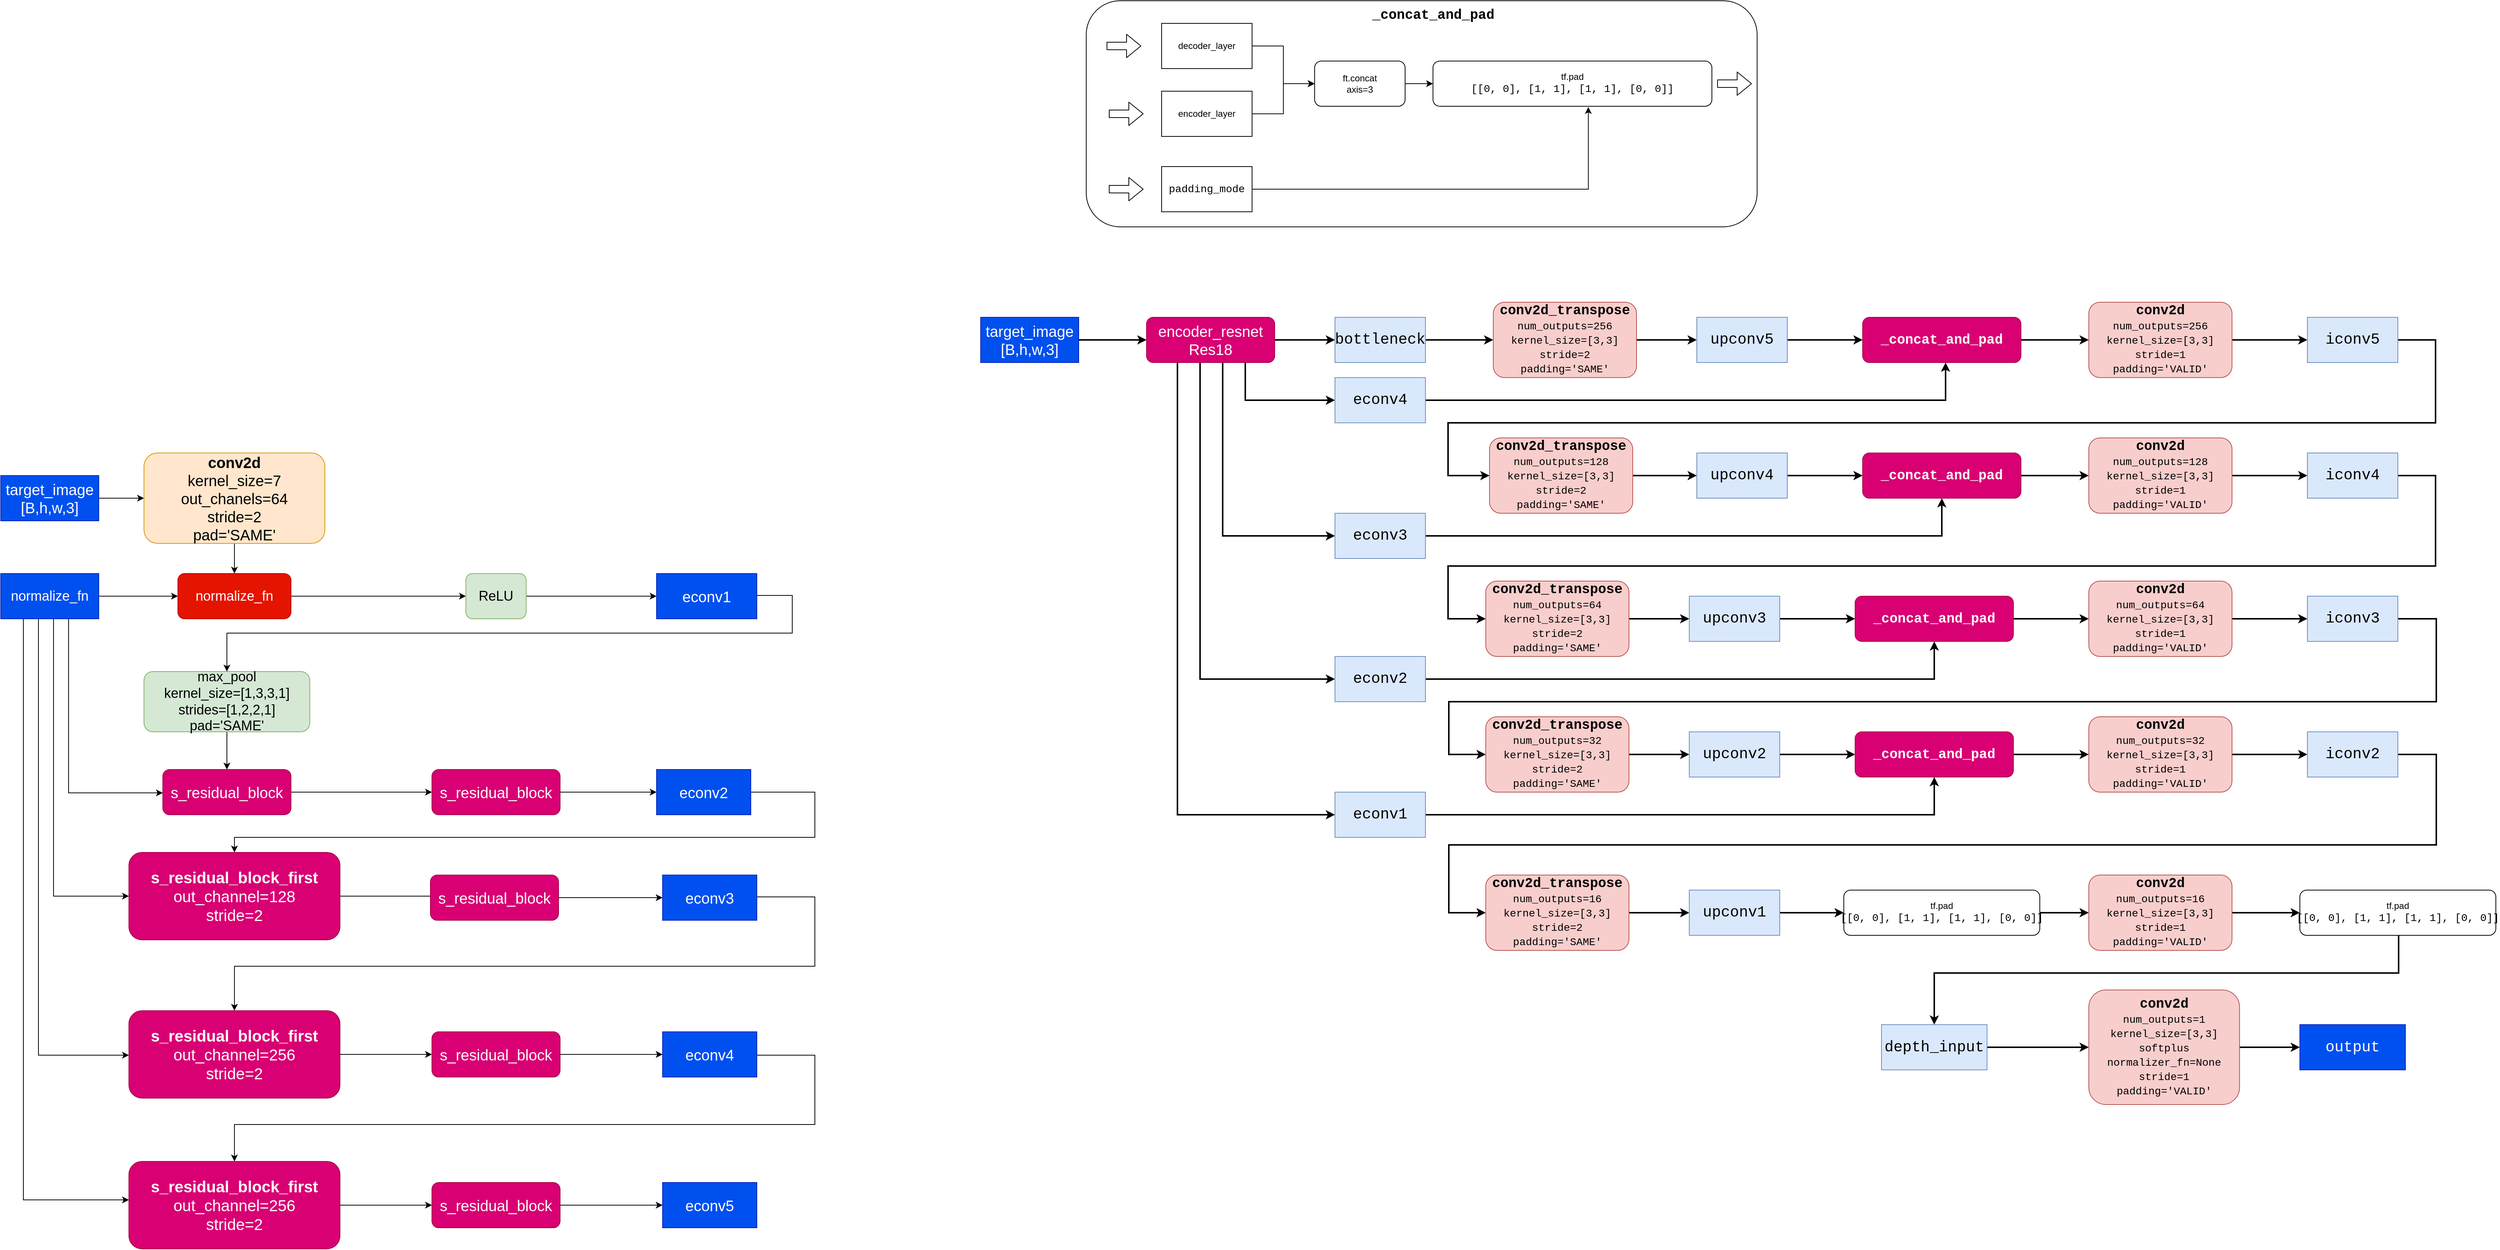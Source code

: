 <mxfile version="12.2.2" type="device" pages="4"><diagram id="zLoeH3HhIRPsf8UOHyxm" name="depth_prediction_net"><mxGraphModel dx="3310" dy="2160" grid="1" gridSize="10" guides="1" tooltips="1" connect="1" arrows="1" fold="1" page="1" pageScale="1" pageWidth="827" pageHeight="1169" math="0" shadow="0"><root><mxCell id="0"/><mxCell id="1" parent="0"/><mxCell id="rZNilFolm7zbJAtzPnBp-29" value="" style="rounded=1;whiteSpace=wrap;html=1;" parent="1" vertex="1"><mxGeometry x="-10" y="-220" width="890" height="300" as="geometry"/></mxCell><mxCell id="rZNilFolm7zbJAtzPnBp-3" style="edgeStyle=orthogonalEdgeStyle;rounded=0;orthogonalLoop=1;jettySize=auto;html=1;strokeWidth=2;" parent="1" source="rZNilFolm7zbJAtzPnBp-1" target="rZNilFolm7zbJAtzPnBp-2" edge="1"><mxGeometry relative="1" as="geometry"/></mxCell><mxCell id="rZNilFolm7zbJAtzPnBp-1" value="&lt;font style=&quot;font-size: 20px&quot;&gt;target_image&lt;br&gt;[B,h,w,3]&lt;/font&gt;" style="rounded=0;whiteSpace=wrap;html=1;fillColor=#0050ef;strokeColor=#001DBC;fontColor=#ffffff;" parent="1" vertex="1"><mxGeometry x="-150" y="200" width="130" height="60" as="geometry"/></mxCell><mxCell id="rZNilFolm7zbJAtzPnBp-5" style="edgeStyle=orthogonalEdgeStyle;rounded=0;orthogonalLoop=1;jettySize=auto;html=1;strokeWidth=2;" parent="1" source="rZNilFolm7zbJAtzPnBp-2" target="rZNilFolm7zbJAtzPnBp-4" edge="1"><mxGeometry relative="1" as="geometry"/></mxCell><mxCell id="rZNilFolm7zbJAtzPnBp-10" style="edgeStyle=orthogonalEdgeStyle;rounded=0;orthogonalLoop=1;jettySize=auto;html=1;strokeWidth=2;" parent="1" source="rZNilFolm7zbJAtzPnBp-2" target="rZNilFolm7zbJAtzPnBp-6" edge="1"><mxGeometry relative="1" as="geometry"><Array as="points"><mxPoint x="201" y="310"/></Array></mxGeometry></mxCell><mxCell id="rZNilFolm7zbJAtzPnBp-11" style="edgeStyle=orthogonalEdgeStyle;rounded=0;orthogonalLoop=1;jettySize=auto;html=1;strokeWidth=2;" parent="1" source="rZNilFolm7zbJAtzPnBp-2" target="rZNilFolm7zbJAtzPnBp-7" edge="1"><mxGeometry relative="1" as="geometry"><Array as="points"><mxPoint x="171" y="490"/></Array></mxGeometry></mxCell><mxCell id="rZNilFolm7zbJAtzPnBp-12" style="edgeStyle=orthogonalEdgeStyle;rounded=0;orthogonalLoop=1;jettySize=auto;html=1;strokeWidth=2;" parent="1" source="rZNilFolm7zbJAtzPnBp-2" target="rZNilFolm7zbJAtzPnBp-37" edge="1"><mxGeometry relative="1" as="geometry"><mxPoint x="320.0" y="570.667" as="targetPoint"/><Array as="points"><mxPoint x="141" y="680"/></Array></mxGeometry></mxCell><mxCell id="rZNilFolm7zbJAtzPnBp-13" style="edgeStyle=orthogonalEdgeStyle;rounded=0;orthogonalLoop=1;jettySize=auto;html=1;strokeWidth=2;" parent="1" source="rZNilFolm7zbJAtzPnBp-2" target="rZNilFolm7zbJAtzPnBp-38" edge="1"><mxGeometry relative="1" as="geometry"><mxPoint x="320.0" y="680.667" as="targetPoint"/><Array as="points"><mxPoint x="111" y="860"/></Array></mxGeometry></mxCell><mxCell id="rZNilFolm7zbJAtzPnBp-2" value="&lt;span style=&quot;white-space: normal&quot;&gt;&lt;font style=&quot;font-size: 20px&quot;&gt;encoder_resnet&lt;br&gt;Res18&lt;br&gt;&lt;/font&gt;&lt;/span&gt;" style="rounded=1;whiteSpace=wrap;html=1;fillColor=#d80073;strokeColor=#A50040;fontColor=#ffffff;" parent="1" vertex="1"><mxGeometry x="70" y="200" width="170" height="60" as="geometry"/></mxCell><mxCell id="rZNilFolm7zbJAtzPnBp-15" style="edgeStyle=orthogonalEdgeStyle;rounded=0;orthogonalLoop=1;jettySize=auto;html=1;strokeWidth=2;" parent="1" source="rZNilFolm7zbJAtzPnBp-4" target="rZNilFolm7zbJAtzPnBp-14" edge="1"><mxGeometry relative="1" as="geometry"/></mxCell><mxCell id="rZNilFolm7zbJAtzPnBp-4" value="&lt;div style=&quot;font-family: &amp;#34;consolas&amp;#34; , &amp;#34;courier new&amp;#34; , monospace ; line-height: 19px ; white-space: pre&quot;&gt;&lt;font style=&quot;font-size: 20px&quot;&gt;bottleneck&lt;/font&gt;&lt;/div&gt;" style="rounded=0;whiteSpace=wrap;html=1;fillColor=#dae8fc;strokeColor=#6c8ebf;" parent="1" vertex="1"><mxGeometry x="320" y="200" width="120" height="60" as="geometry"/></mxCell><mxCell id="rZNilFolm7zbJAtzPnBp-39" style="edgeStyle=orthogonalEdgeStyle;rounded=0;orthogonalLoop=1;jettySize=auto;html=1;strokeWidth=2;" parent="1" source="rZNilFolm7zbJAtzPnBp-6" target="rZNilFolm7zbJAtzPnBp-36" edge="1"><mxGeometry relative="1" as="geometry"><Array as="points"><mxPoint x="1130" y="310"/></Array></mxGeometry></mxCell><mxCell id="rZNilFolm7zbJAtzPnBp-6" value="&lt;div style=&quot;font-family: &amp;#34;consolas&amp;#34; , &amp;#34;courier new&amp;#34; , monospace ; line-height: 19px ; white-space: pre&quot;&gt;&lt;font style=&quot;font-size: 20px&quot;&gt;econv4&lt;/font&gt;&lt;/div&gt;" style="rounded=0;whiteSpace=wrap;html=1;fillColor=#dae8fc;strokeColor=#6c8ebf;" parent="1" vertex="1"><mxGeometry x="320" y="280" width="120" height="60" as="geometry"/></mxCell><mxCell id="tKypHKVS-_tjqtIrZ44N-6" style="edgeStyle=orthogonalEdgeStyle;rounded=0;orthogonalLoop=1;jettySize=auto;html=1;strokeWidth=2;" parent="1" source="rZNilFolm7zbJAtzPnBp-7" target="tKypHKVS-_tjqtIrZ44N-4" edge="1"><mxGeometry relative="1" as="geometry"/></mxCell><mxCell id="rZNilFolm7zbJAtzPnBp-7" value="&lt;div style=&quot;font-family: &amp;#34;consolas&amp;#34; , &amp;#34;courier new&amp;#34; , monospace ; line-height: 19px ; white-space: pre&quot;&gt;&lt;font style=&quot;font-size: 20px&quot;&gt;econv3&lt;/font&gt;&lt;/div&gt;" style="rounded=0;whiteSpace=wrap;html=1;fillColor=#dae8fc;strokeColor=#6c8ebf;" parent="1" vertex="1"><mxGeometry x="320" y="460" width="120" height="60" as="geometry"/></mxCell><mxCell id="rZNilFolm7zbJAtzPnBp-17" style="edgeStyle=orthogonalEdgeStyle;rounded=0;orthogonalLoop=1;jettySize=auto;html=1;strokeWidth=2;" parent="1" source="rZNilFolm7zbJAtzPnBp-14" target="rZNilFolm7zbJAtzPnBp-16" edge="1"><mxGeometry relative="1" as="geometry"/></mxCell><mxCell id="rZNilFolm7zbJAtzPnBp-14" value="&lt;div style=&quot;font-family: &amp;#34;consolas&amp;#34; , &amp;#34;courier new&amp;#34; , monospace ; line-height: 19px ; white-space: pre&quot;&gt;&lt;font style=&quot;font-size: 18px&quot;&gt;&lt;b&gt;conv2d_transpose&lt;/b&gt;&lt;/font&gt;&lt;/div&gt;&lt;div style=&quot;font-family: &amp;#34;consolas&amp;#34; , &amp;#34;courier new&amp;#34; , monospace ; font-size: 14px ; line-height: 19px ; white-space: pre&quot;&gt;num_outputs=256&lt;/div&gt;&lt;div style=&quot;font-family: &amp;#34;consolas&amp;#34; , &amp;#34;courier new&amp;#34; , monospace ; font-size: 14px ; line-height: 19px ; white-space: pre&quot;&gt;kernel_size=[3,3]&lt;/div&gt;&lt;div style=&quot;font-family: &amp;#34;consolas&amp;#34; , &amp;#34;courier new&amp;#34; , monospace ; font-size: 14px ; line-height: 19px ; white-space: pre&quot;&gt;stride=2&lt;/div&gt;&lt;div style=&quot;font-family: &amp;#34;consolas&amp;#34; , &amp;#34;courier new&amp;#34; , monospace ; font-size: 14px ; line-height: 19px ; white-space: pre&quot;&gt;padding='SAME'&lt;/div&gt;" style="rounded=1;whiteSpace=wrap;html=1;fillColor=#f8cecc;strokeColor=#b85450;" parent="1" vertex="1"><mxGeometry x="530" y="180" width="190" height="100" as="geometry"/></mxCell><mxCell id="rZNilFolm7zbJAtzPnBp-40" style="edgeStyle=orthogonalEdgeStyle;rounded=0;orthogonalLoop=1;jettySize=auto;html=1;strokeWidth=2;" parent="1" source="rZNilFolm7zbJAtzPnBp-16" target="rZNilFolm7zbJAtzPnBp-36" edge="1"><mxGeometry relative="1" as="geometry"/></mxCell><mxCell id="rZNilFolm7zbJAtzPnBp-16" value="&lt;div style=&quot;font-family: &amp;#34;consolas&amp;#34; , &amp;#34;courier new&amp;#34; , monospace ; line-height: 19px ; white-space: pre&quot;&gt;&lt;font style=&quot;font-size: 20px&quot;&gt;upconv5&lt;/font&gt;&lt;/div&gt;" style="rounded=0;whiteSpace=wrap;html=1;fillColor=#dae8fc;strokeColor=#6c8ebf;" parent="1" vertex="1"><mxGeometry x="800" y="200" width="120" height="60" as="geometry"/></mxCell><mxCell id="rZNilFolm7zbJAtzPnBp-43" style="edgeStyle=orthogonalEdgeStyle;rounded=0;orthogonalLoop=1;jettySize=auto;html=1;strokeWidth=2;" parent="1" source="rZNilFolm7zbJAtzPnBp-18" target="rZNilFolm7zbJAtzPnBp-42" edge="1"><mxGeometry relative="1" as="geometry"/></mxCell><mxCell id="rZNilFolm7zbJAtzPnBp-18" value="&lt;div style=&quot;font-family: &amp;#34;consolas&amp;#34; , &amp;#34;courier new&amp;#34; , monospace ; line-height: 19px ; white-space: pre&quot;&gt;&lt;font style=&quot;font-size: 18px&quot;&gt;&lt;b&gt;conv2d&lt;/b&gt;&lt;/font&gt;&lt;/div&gt;&lt;div style=&quot;font-family: &amp;#34;consolas&amp;#34; , &amp;#34;courier new&amp;#34; , monospace ; font-size: 14px ; line-height: 19px ; white-space: pre&quot;&gt;num_outputs=256&lt;/div&gt;&lt;div style=&quot;font-family: &amp;#34;consolas&amp;#34; , &amp;#34;courier new&amp;#34; , monospace ; font-size: 14px ; line-height: 19px ; white-space: pre&quot;&gt;kernel_size=[3,3]&lt;/div&gt;&lt;div style=&quot;font-family: &amp;#34;consolas&amp;#34; , &amp;#34;courier new&amp;#34; , monospace ; font-size: 14px ; line-height: 19px ; white-space: pre&quot;&gt;stride=1&lt;/div&gt;&lt;div style=&quot;font-family: &amp;#34;consolas&amp;#34; , &amp;#34;courier new&amp;#34; , monospace ; font-size: 14px ; line-height: 19px ; white-space: pre&quot;&gt;padding='VALID'&lt;/div&gt;" style="rounded=1;whiteSpace=wrap;html=1;fillColor=#f8cecc;strokeColor=#b85450;" parent="1" vertex="1"><mxGeometry x="1320" y="180" width="190" height="100" as="geometry"/></mxCell><mxCell id="rZNilFolm7zbJAtzPnBp-22" style="edgeStyle=orthogonalEdgeStyle;rounded=0;orthogonalLoop=1;jettySize=auto;html=1;" parent="1" source="rZNilFolm7zbJAtzPnBp-19" target="rZNilFolm7zbJAtzPnBp-21" edge="1"><mxGeometry relative="1" as="geometry"/></mxCell><mxCell id="rZNilFolm7zbJAtzPnBp-19" value="decoder_layer" style="rounded=0;whiteSpace=wrap;html=1;" parent="1" vertex="1"><mxGeometry x="90" y="-190" width="120" height="60" as="geometry"/></mxCell><mxCell id="rZNilFolm7zbJAtzPnBp-23" style="edgeStyle=orthogonalEdgeStyle;rounded=0;orthogonalLoop=1;jettySize=auto;html=1;" parent="1" source="rZNilFolm7zbJAtzPnBp-20" target="rZNilFolm7zbJAtzPnBp-21" edge="1"><mxGeometry relative="1" as="geometry"/></mxCell><mxCell id="rZNilFolm7zbJAtzPnBp-20" value="encoder_layer" style="rounded=0;whiteSpace=wrap;html=1;" parent="1" vertex="1"><mxGeometry x="90" y="-100" width="120" height="60" as="geometry"/></mxCell><mxCell id="rZNilFolm7zbJAtzPnBp-27" style="edgeStyle=orthogonalEdgeStyle;rounded=0;orthogonalLoop=1;jettySize=auto;html=1;" parent="1" source="rZNilFolm7zbJAtzPnBp-21" target="rZNilFolm7zbJAtzPnBp-24" edge="1"><mxGeometry relative="1" as="geometry"/></mxCell><mxCell id="rZNilFolm7zbJAtzPnBp-21" value="ft.concat&lt;br&gt;axis=3" style="rounded=1;whiteSpace=wrap;html=1;" parent="1" vertex="1"><mxGeometry x="293" y="-140" width="120" height="60" as="geometry"/></mxCell><mxCell id="rZNilFolm7zbJAtzPnBp-24" value="tf.pad&lt;br&gt;&lt;div style=&quot;font-family: &amp;#34;consolas&amp;#34; , &amp;#34;courier new&amp;#34; , monospace ; font-size: 14px ; line-height: 19px ; white-space: pre&quot;&gt;[[0,&amp;nbsp;0],&amp;nbsp;[1,&amp;nbsp;1],&amp;nbsp;[1,&amp;nbsp;1],&amp;nbsp;[0,&amp;nbsp;0]]&lt;/div&gt;" style="rounded=1;whiteSpace=wrap;html=1;" parent="1" vertex="1"><mxGeometry x="450" y="-140" width="370" height="60" as="geometry"/></mxCell><mxCell id="rZNilFolm7zbJAtzPnBp-26" style="edgeStyle=orthogonalEdgeStyle;rounded=0;orthogonalLoop=1;jettySize=auto;html=1;entryX=0.557;entryY=1.017;entryDx=0;entryDy=0;entryPerimeter=0;" parent="1" source="rZNilFolm7zbJAtzPnBp-25" target="rZNilFolm7zbJAtzPnBp-24" edge="1"><mxGeometry relative="1" as="geometry"/></mxCell><mxCell id="rZNilFolm7zbJAtzPnBp-25" value="&lt;div style=&quot;font-family: &amp;#34;consolas&amp;#34; , &amp;#34;courier new&amp;#34; , monospace ; font-size: 14px ; line-height: 19px ; white-space: pre&quot;&gt;padding_mode&lt;/div&gt;" style="rounded=0;whiteSpace=wrap;html=1;" parent="1" vertex="1"><mxGeometry x="90" width="120" height="60" as="geometry"/></mxCell><mxCell id="rZNilFolm7zbJAtzPnBp-30" value="&lt;div style=&quot;font-family: &amp;#34;consolas&amp;#34; , &amp;#34;courier new&amp;#34; , monospace ; line-height: 19px ; white-space: pre&quot;&gt;&lt;font style=&quot;font-size: 18px&quot;&gt;&lt;b&gt;_concat_and_pad&lt;/b&gt;&lt;/font&gt;&lt;/div&gt;" style="text;html=1;strokeColor=none;fillColor=none;align=center;verticalAlign=middle;whiteSpace=wrap;rounded=0;" parent="1" vertex="1"><mxGeometry x="346.5" y="-210" width="207" height="20" as="geometry"/></mxCell><mxCell id="rZNilFolm7zbJAtzPnBp-31" value="" style="shape=flexArrow;endArrow=classic;html=1;" parent="1" edge="1"><mxGeometry width="50" height="50" relative="1" as="geometry"><mxPoint x="17" y="-160" as="sourcePoint"/><mxPoint x="63" y="-160" as="targetPoint"/></mxGeometry></mxCell><mxCell id="rZNilFolm7zbJAtzPnBp-33" value="" style="shape=flexArrow;endArrow=classic;html=1;" parent="1" edge="1"><mxGeometry width="50" height="50" relative="1" as="geometry"><mxPoint x="20" y="-70" as="sourcePoint"/><mxPoint x="66" y="-70" as="targetPoint"/></mxGeometry></mxCell><mxCell id="rZNilFolm7zbJAtzPnBp-34" value="" style="shape=flexArrow;endArrow=classic;html=1;" parent="1" edge="1"><mxGeometry width="50" height="50" relative="1" as="geometry"><mxPoint x="20" y="30" as="sourcePoint"/><mxPoint x="66" y="30" as="targetPoint"/></mxGeometry></mxCell><mxCell id="rZNilFolm7zbJAtzPnBp-35" value="" style="shape=flexArrow;endArrow=classic;html=1;" parent="1" edge="1"><mxGeometry width="50" height="50" relative="1" as="geometry"><mxPoint x="827" y="-110" as="sourcePoint"/><mxPoint x="873" y="-110" as="targetPoint"/></mxGeometry></mxCell><mxCell id="rZNilFolm7zbJAtzPnBp-41" style="edgeStyle=orthogonalEdgeStyle;rounded=0;orthogonalLoop=1;jettySize=auto;html=1;strokeWidth=2;" parent="1" source="rZNilFolm7zbJAtzPnBp-36" target="rZNilFolm7zbJAtzPnBp-18" edge="1"><mxGeometry relative="1" as="geometry"/></mxCell><mxCell id="rZNilFolm7zbJAtzPnBp-36" value="&lt;b style=&quot;font-family: &amp;#34;consolas&amp;#34; , &amp;#34;courier new&amp;#34; , monospace ; font-size: 18px ; white-space: pre&quot;&gt;_concat_and_pad&lt;/b&gt;" style="rounded=1;whiteSpace=wrap;html=1;fillColor=#d80073;strokeColor=#A50040;fontColor=#ffffff;" parent="1" vertex="1"><mxGeometry x="1020" y="200" width="210" height="60" as="geometry"/></mxCell><mxCell id="tKypHKVS-_tjqtIrZ44N-28" style="edgeStyle=orthogonalEdgeStyle;rounded=0;orthogonalLoop=1;jettySize=auto;html=1;strokeWidth=2;" parent="1" source="rZNilFolm7zbJAtzPnBp-37" target="tKypHKVS-_tjqtIrZ44N-16" edge="1"><mxGeometry relative="1" as="geometry"/></mxCell><mxCell id="rZNilFolm7zbJAtzPnBp-37" value="&lt;div style=&quot;font-family: &amp;#34;consolas&amp;#34; , &amp;#34;courier new&amp;#34; , monospace ; line-height: 19px ; white-space: pre&quot;&gt;&lt;font style=&quot;font-size: 20px&quot;&gt;econv2&lt;/font&gt;&lt;/div&gt;" style="rounded=0;whiteSpace=wrap;html=1;fillColor=#dae8fc;strokeColor=#6c8ebf;" parent="1" vertex="1"><mxGeometry x="320" y="650" width="120" height="60" as="geometry"/></mxCell><mxCell id="tKypHKVS-_tjqtIrZ44N-34" style="edgeStyle=orthogonalEdgeStyle;rounded=0;orthogonalLoop=1;jettySize=auto;html=1;strokeWidth=2;" parent="1" source="rZNilFolm7zbJAtzPnBp-38" target="tKypHKVS-_tjqtIrZ44N-25" edge="1"><mxGeometry relative="1" as="geometry"><Array as="points"><mxPoint x="1115" y="860"/></Array></mxGeometry></mxCell><mxCell id="rZNilFolm7zbJAtzPnBp-38" value="&lt;div style=&quot;font-family: &amp;#34;consolas&amp;#34; , &amp;#34;courier new&amp;#34; , monospace ; line-height: 19px ; white-space: pre&quot;&gt;&lt;font style=&quot;font-size: 20px&quot;&gt;econv1&lt;/font&gt;&lt;/div&gt;" style="rounded=0;whiteSpace=wrap;html=1;fillColor=#dae8fc;strokeColor=#6c8ebf;" parent="1" vertex="1"><mxGeometry x="320" y="830" width="120" height="60" as="geometry"/></mxCell><mxCell id="tKypHKVS-_tjqtIrZ44N-7" style="edgeStyle=orthogonalEdgeStyle;rounded=0;orthogonalLoop=1;jettySize=auto;html=1;strokeWidth=2;" parent="1" source="rZNilFolm7zbJAtzPnBp-42" target="tKypHKVS-_tjqtIrZ44N-2" edge="1"><mxGeometry relative="1" as="geometry"><Array as="points"><mxPoint x="1780" y="230"/><mxPoint x="1780" y="340"/><mxPoint x="470" y="340"/><mxPoint x="470" y="410"/></Array></mxGeometry></mxCell><mxCell id="rZNilFolm7zbJAtzPnBp-42" value="&lt;div style=&quot;font-family: &amp;#34;consolas&amp;#34; , &amp;#34;courier new&amp;#34; , monospace ; line-height: 19px ; white-space: pre&quot;&gt;&lt;font style=&quot;font-size: 20px&quot;&gt;iconv5&lt;/font&gt;&lt;/div&gt;" style="rounded=0;whiteSpace=wrap;html=1;fillColor=#dae8fc;strokeColor=#6c8ebf;" parent="1" vertex="1"><mxGeometry x="1610" y="200" width="120" height="60" as="geometry"/></mxCell><mxCell id="tKypHKVS-_tjqtIrZ44N-5" style="edgeStyle=orthogonalEdgeStyle;rounded=0;orthogonalLoop=1;jettySize=auto;html=1;strokeWidth=2;" parent="1" source="tKypHKVS-_tjqtIrZ44N-1" target="tKypHKVS-_tjqtIrZ44N-4" edge="1"><mxGeometry relative="1" as="geometry"/></mxCell><mxCell id="tKypHKVS-_tjqtIrZ44N-1" value="&lt;div style=&quot;font-family: &amp;#34;consolas&amp;#34; , &amp;#34;courier new&amp;#34; , monospace ; line-height: 19px ; white-space: pre&quot;&gt;&lt;font style=&quot;font-size: 20px&quot;&gt;upconv4&lt;/font&gt;&lt;/div&gt;" style="rounded=0;whiteSpace=wrap;html=1;fillColor=#dae8fc;strokeColor=#6c8ebf;" parent="1" vertex="1"><mxGeometry x="800" y="380" width="120" height="60" as="geometry"/></mxCell><mxCell id="tKypHKVS-_tjqtIrZ44N-3" style="edgeStyle=orthogonalEdgeStyle;rounded=0;orthogonalLoop=1;jettySize=auto;html=1;strokeWidth=2;" parent="1" source="tKypHKVS-_tjqtIrZ44N-2" target="tKypHKVS-_tjqtIrZ44N-1" edge="1"><mxGeometry relative="1" as="geometry"/></mxCell><mxCell id="tKypHKVS-_tjqtIrZ44N-2" value="&lt;div style=&quot;font-family: &amp;#34;consolas&amp;#34; , &amp;#34;courier new&amp;#34; , monospace ; line-height: 19px ; white-space: pre&quot;&gt;&lt;font style=&quot;font-size: 18px&quot;&gt;&lt;b&gt;conv2d_transpose&lt;/b&gt;&lt;/font&gt;&lt;/div&gt;&lt;div style=&quot;font-family: &amp;#34;consolas&amp;#34; , &amp;#34;courier new&amp;#34; , monospace ; font-size: 14px ; line-height: 19px ; white-space: pre&quot;&gt;num_outputs=128&lt;/div&gt;&lt;div style=&quot;font-family: &amp;#34;consolas&amp;#34; , &amp;#34;courier new&amp;#34; , monospace ; font-size: 14px ; line-height: 19px ; white-space: pre&quot;&gt;kernel_size=[3,3]&lt;/div&gt;&lt;div style=&quot;font-family: &amp;#34;consolas&amp;#34; , &amp;#34;courier new&amp;#34; , monospace ; font-size: 14px ; line-height: 19px ; white-space: pre&quot;&gt;stride=2&lt;/div&gt;&lt;div style=&quot;font-family: &amp;#34;consolas&amp;#34; , &amp;#34;courier new&amp;#34; , monospace ; font-size: 14px ; line-height: 19px ; white-space: pre&quot;&gt;padding='SAME'&lt;/div&gt;" style="rounded=1;whiteSpace=wrap;html=1;fillColor=#f8cecc;strokeColor=#b85450;" parent="1" vertex="1"><mxGeometry x="525" y="360" width="190" height="100" as="geometry"/></mxCell><mxCell id="tKypHKVS-_tjqtIrZ44N-9" style="edgeStyle=orthogonalEdgeStyle;rounded=0;orthogonalLoop=1;jettySize=auto;html=1;strokeWidth=2;" parent="1" source="tKypHKVS-_tjqtIrZ44N-4" target="tKypHKVS-_tjqtIrZ44N-8" edge="1"><mxGeometry relative="1" as="geometry"/></mxCell><mxCell id="tKypHKVS-_tjqtIrZ44N-4" value="&lt;b style=&quot;font-family: &amp;#34;consolas&amp;#34; , &amp;#34;courier new&amp;#34; , monospace ; font-size: 18px ; white-space: pre&quot;&gt;_concat_and_pad&lt;/b&gt;" style="rounded=1;whiteSpace=wrap;html=1;fillColor=#d80073;strokeColor=#A50040;fontColor=#ffffff;" parent="1" vertex="1"><mxGeometry x="1020" y="380" width="210" height="60" as="geometry"/></mxCell><mxCell id="tKypHKVS-_tjqtIrZ44N-11" style="edgeStyle=orthogonalEdgeStyle;rounded=0;orthogonalLoop=1;jettySize=auto;html=1;strokeWidth=2;" parent="1" source="tKypHKVS-_tjqtIrZ44N-8" target="tKypHKVS-_tjqtIrZ44N-10" edge="1"><mxGeometry relative="1" as="geometry"/></mxCell><mxCell id="tKypHKVS-_tjqtIrZ44N-8" value="&lt;div style=&quot;font-family: &amp;#34;consolas&amp;#34; , &amp;#34;courier new&amp;#34; , monospace ; line-height: 19px ; white-space: pre&quot;&gt;&lt;font style=&quot;font-size: 18px&quot;&gt;&lt;b&gt;conv2d&lt;/b&gt;&lt;/font&gt;&lt;/div&gt;&lt;div style=&quot;font-family: &amp;#34;consolas&amp;#34; , &amp;#34;courier new&amp;#34; , monospace ; font-size: 14px ; line-height: 19px ; white-space: pre&quot;&gt;num_outputs=128&lt;/div&gt;&lt;div style=&quot;font-family: &amp;#34;consolas&amp;#34; , &amp;#34;courier new&amp;#34; , monospace ; font-size: 14px ; line-height: 19px ; white-space: pre&quot;&gt;kernel_size=[3,3]&lt;/div&gt;&lt;div style=&quot;font-family: &amp;#34;consolas&amp;#34; , &amp;#34;courier new&amp;#34; , monospace ; font-size: 14px ; line-height: 19px ; white-space: pre&quot;&gt;stride=1&lt;/div&gt;&lt;div style=&quot;font-family: &amp;#34;consolas&amp;#34; , &amp;#34;courier new&amp;#34; , monospace ; font-size: 14px ; line-height: 19px ; white-space: pre&quot;&gt;padding='VALID'&lt;/div&gt;" style="rounded=1;whiteSpace=wrap;html=1;fillColor=#f8cecc;strokeColor=#b85450;" parent="1" vertex="1"><mxGeometry x="1320" y="360" width="190" height="100" as="geometry"/></mxCell><mxCell id="tKypHKVS-_tjqtIrZ44N-13" style="edgeStyle=orthogonalEdgeStyle;rounded=0;orthogonalLoop=1;jettySize=auto;html=1;strokeWidth=2;" parent="1" source="tKypHKVS-_tjqtIrZ44N-10" target="tKypHKVS-_tjqtIrZ44N-12" edge="1"><mxGeometry relative="1" as="geometry"><Array as="points"><mxPoint x="1780" y="410"/><mxPoint x="1780" y="530"/><mxPoint x="470" y="530"/><mxPoint x="470" y="600"/></Array></mxGeometry></mxCell><mxCell id="tKypHKVS-_tjqtIrZ44N-10" value="&lt;div style=&quot;font-family: &amp;#34;consolas&amp;#34; , &amp;#34;courier new&amp;#34; , monospace ; line-height: 19px ; white-space: pre&quot;&gt;&lt;font style=&quot;font-size: 20px&quot;&gt;iconv4&lt;/font&gt;&lt;/div&gt;" style="rounded=0;whiteSpace=wrap;html=1;fillColor=#dae8fc;strokeColor=#6c8ebf;" parent="1" vertex="1"><mxGeometry x="1610" y="380" width="120" height="60" as="geometry"/></mxCell><mxCell id="tKypHKVS-_tjqtIrZ44N-15" style="edgeStyle=orthogonalEdgeStyle;rounded=0;orthogonalLoop=1;jettySize=auto;html=1;strokeWidth=2;" parent="1" source="tKypHKVS-_tjqtIrZ44N-12" target="tKypHKVS-_tjqtIrZ44N-14" edge="1"><mxGeometry relative="1" as="geometry"/></mxCell><mxCell id="tKypHKVS-_tjqtIrZ44N-12" value="&lt;div style=&quot;font-family: &amp;#34;consolas&amp;#34; , &amp;#34;courier new&amp;#34; , monospace ; line-height: 19px ; white-space: pre&quot;&gt;&lt;font style=&quot;font-size: 18px&quot;&gt;&lt;b&gt;conv2d_transpose&lt;/b&gt;&lt;/font&gt;&lt;/div&gt;&lt;div style=&quot;font-family: &amp;#34;consolas&amp;#34; , &amp;#34;courier new&amp;#34; , monospace ; font-size: 14px ; line-height: 19px ; white-space: pre&quot;&gt;num_outputs=64&lt;/div&gt;&lt;div style=&quot;font-family: &amp;#34;consolas&amp;#34; , &amp;#34;courier new&amp;#34; , monospace ; font-size: 14px ; line-height: 19px ; white-space: pre&quot;&gt;kernel_size=[3,3]&lt;/div&gt;&lt;div style=&quot;font-family: &amp;#34;consolas&amp;#34; , &amp;#34;courier new&amp;#34; , monospace ; font-size: 14px ; line-height: 19px ; white-space: pre&quot;&gt;stride=2&lt;/div&gt;&lt;div style=&quot;font-family: &amp;#34;consolas&amp;#34; , &amp;#34;courier new&amp;#34; , monospace ; font-size: 14px ; line-height: 19px ; white-space: pre&quot;&gt;padding='SAME'&lt;/div&gt;" style="rounded=1;whiteSpace=wrap;html=1;fillColor=#f8cecc;strokeColor=#b85450;" parent="1" vertex="1"><mxGeometry x="520" y="550" width="190" height="100" as="geometry"/></mxCell><mxCell id="tKypHKVS-_tjqtIrZ44N-17" style="edgeStyle=orthogonalEdgeStyle;rounded=0;orthogonalLoop=1;jettySize=auto;html=1;strokeWidth=2;" parent="1" source="tKypHKVS-_tjqtIrZ44N-14" target="tKypHKVS-_tjqtIrZ44N-16" edge="1"><mxGeometry relative="1" as="geometry"/></mxCell><mxCell id="tKypHKVS-_tjqtIrZ44N-14" value="&lt;div style=&quot;font-family: &amp;#34;consolas&amp;#34; , &amp;#34;courier new&amp;#34; , monospace ; line-height: 19px ; white-space: pre&quot;&gt;&lt;font style=&quot;font-size: 20px&quot;&gt;upconv3&lt;/font&gt;&lt;/div&gt;" style="rounded=0;whiteSpace=wrap;html=1;fillColor=#dae8fc;strokeColor=#6c8ebf;" parent="1" vertex="1"><mxGeometry x="790" y="570" width="120" height="60" as="geometry"/></mxCell><mxCell id="tKypHKVS-_tjqtIrZ44N-19" style="edgeStyle=orthogonalEdgeStyle;rounded=0;orthogonalLoop=1;jettySize=auto;html=1;strokeWidth=2;" parent="1" source="tKypHKVS-_tjqtIrZ44N-16" target="tKypHKVS-_tjqtIrZ44N-18" edge="1"><mxGeometry relative="1" as="geometry"/></mxCell><mxCell id="tKypHKVS-_tjqtIrZ44N-16" value="&lt;b style=&quot;font-family: &amp;#34;consolas&amp;#34; , &amp;#34;courier new&amp;#34; , monospace ; font-size: 18px ; white-space: pre&quot;&gt;_concat_and_pad&lt;/b&gt;" style="rounded=1;whiteSpace=wrap;html=1;fillColor=#d80073;strokeColor=#A50040;fontColor=#ffffff;" parent="1" vertex="1"><mxGeometry x="1010" y="570" width="210" height="60" as="geometry"/></mxCell><mxCell id="tKypHKVS-_tjqtIrZ44N-21" style="edgeStyle=orthogonalEdgeStyle;rounded=0;orthogonalLoop=1;jettySize=auto;html=1;strokeWidth=2;" parent="1" source="tKypHKVS-_tjqtIrZ44N-18" target="tKypHKVS-_tjqtIrZ44N-20" edge="1"><mxGeometry relative="1" as="geometry"/></mxCell><mxCell id="tKypHKVS-_tjqtIrZ44N-18" value="&lt;div style=&quot;font-family: &amp;#34;consolas&amp;#34; , &amp;#34;courier new&amp;#34; , monospace ; line-height: 19px ; white-space: pre&quot;&gt;&lt;font style=&quot;font-size: 18px&quot;&gt;&lt;b&gt;conv2d&lt;/b&gt;&lt;/font&gt;&lt;/div&gt;&lt;div style=&quot;font-family: &amp;#34;consolas&amp;#34; , &amp;#34;courier new&amp;#34; , monospace ; font-size: 14px ; line-height: 19px ; white-space: pre&quot;&gt;num_outputs=64&lt;/div&gt;&lt;div style=&quot;font-family: &amp;#34;consolas&amp;#34; , &amp;#34;courier new&amp;#34; , monospace ; font-size: 14px ; line-height: 19px ; white-space: pre&quot;&gt;kernel_size=[3,3]&lt;/div&gt;&lt;div style=&quot;font-family: &amp;#34;consolas&amp;#34; , &amp;#34;courier new&amp;#34; , monospace ; font-size: 14px ; line-height: 19px ; white-space: pre&quot;&gt;stride=1&lt;/div&gt;&lt;div style=&quot;font-family: &amp;#34;consolas&amp;#34; , &amp;#34;courier new&amp;#34; , monospace ; font-size: 14px ; line-height: 19px ; white-space: pre&quot;&gt;padding='VALID'&lt;/div&gt;" style="rounded=1;whiteSpace=wrap;html=1;fillColor=#f8cecc;strokeColor=#b85450;" parent="1" vertex="1"><mxGeometry x="1320" y="550" width="190" height="100" as="geometry"/></mxCell><mxCell id="tKypHKVS-_tjqtIrZ44N-29" style="edgeStyle=orthogonalEdgeStyle;rounded=0;orthogonalLoop=1;jettySize=auto;html=1;strokeWidth=2;" parent="1" source="tKypHKVS-_tjqtIrZ44N-20" target="tKypHKVS-_tjqtIrZ44N-22" edge="1"><mxGeometry relative="1" as="geometry"><Array as="points"><mxPoint x="1781" y="600"/><mxPoint x="1781" y="710"/><mxPoint x="471" y="710"/><mxPoint x="471" y="780"/></Array></mxGeometry></mxCell><mxCell id="tKypHKVS-_tjqtIrZ44N-20" value="&lt;div style=&quot;font-family: &amp;#34;consolas&amp;#34; , &amp;#34;courier new&amp;#34; , monospace ; line-height: 19px ; white-space: pre&quot;&gt;&lt;font style=&quot;font-size: 20px&quot;&gt;iconv3&lt;/font&gt;&lt;/div&gt;" style="rounded=0;whiteSpace=wrap;html=1;fillColor=#dae8fc;strokeColor=#6c8ebf;" parent="1" vertex="1"><mxGeometry x="1610" y="570" width="120" height="60" as="geometry"/></mxCell><mxCell id="tKypHKVS-_tjqtIrZ44N-30" style="edgeStyle=orthogonalEdgeStyle;rounded=0;orthogonalLoop=1;jettySize=auto;html=1;strokeWidth=2;" parent="1" source="tKypHKVS-_tjqtIrZ44N-22" target="tKypHKVS-_tjqtIrZ44N-24" edge="1"><mxGeometry relative="1" as="geometry"/></mxCell><mxCell id="tKypHKVS-_tjqtIrZ44N-22" value="&lt;div style=&quot;font-family: &amp;#34;consolas&amp;#34; , &amp;#34;courier new&amp;#34; , monospace ; line-height: 19px ; white-space: pre&quot;&gt;&lt;font style=&quot;font-size: 18px&quot;&gt;&lt;b&gt;conv2d_transpose&lt;/b&gt;&lt;/font&gt;&lt;/div&gt;&lt;div style=&quot;font-family: &amp;#34;consolas&amp;#34; , &amp;#34;courier new&amp;#34; , monospace ; font-size: 14px ; line-height: 19px ; white-space: pre&quot;&gt;num_outputs=32&lt;/div&gt;&lt;div style=&quot;font-family: &amp;#34;consolas&amp;#34; , &amp;#34;courier new&amp;#34; , monospace ; font-size: 14px ; line-height: 19px ; white-space: pre&quot;&gt;kernel_size=[3,3]&lt;/div&gt;&lt;div style=&quot;font-family: &amp;#34;consolas&amp;#34; , &amp;#34;courier new&amp;#34; , monospace ; font-size: 14px ; line-height: 19px ; white-space: pre&quot;&gt;stride=2&lt;/div&gt;&lt;div style=&quot;font-family: &amp;#34;consolas&amp;#34; , &amp;#34;courier new&amp;#34; , monospace ; font-size: 14px ; line-height: 19px ; white-space: pre&quot;&gt;padding='SAME'&lt;/div&gt;" style="rounded=1;whiteSpace=wrap;html=1;fillColor=#f8cecc;strokeColor=#b85450;" parent="1" vertex="1"><mxGeometry x="520" y="730" width="190" height="100" as="geometry"/></mxCell><mxCell id="tKypHKVS-_tjqtIrZ44N-31" style="edgeStyle=orthogonalEdgeStyle;rounded=0;orthogonalLoop=1;jettySize=auto;html=1;strokeWidth=2;" parent="1" source="tKypHKVS-_tjqtIrZ44N-24" target="tKypHKVS-_tjqtIrZ44N-25" edge="1"><mxGeometry relative="1" as="geometry"/></mxCell><mxCell id="tKypHKVS-_tjqtIrZ44N-24" value="&lt;div style=&quot;font-family: &amp;#34;consolas&amp;#34; , &amp;#34;courier new&amp;#34; , monospace ; line-height: 19px ; white-space: pre&quot;&gt;&lt;font style=&quot;font-size: 20px&quot;&gt;upconv2&lt;/font&gt;&lt;/div&gt;" style="rounded=0;whiteSpace=wrap;html=1;fillColor=#dae8fc;strokeColor=#6c8ebf;" parent="1" vertex="1"><mxGeometry x="790" y="750" width="120" height="60" as="geometry"/></mxCell><mxCell id="tKypHKVS-_tjqtIrZ44N-32" style="edgeStyle=orthogonalEdgeStyle;rounded=0;orthogonalLoop=1;jettySize=auto;html=1;strokeWidth=2;" parent="1" source="tKypHKVS-_tjqtIrZ44N-25" target="tKypHKVS-_tjqtIrZ44N-26" edge="1"><mxGeometry relative="1" as="geometry"/></mxCell><mxCell id="tKypHKVS-_tjqtIrZ44N-25" value="&lt;b style=&quot;font-family: &amp;#34;consolas&amp;#34; , &amp;#34;courier new&amp;#34; , monospace ; font-size: 18px ; white-space: pre&quot;&gt;_concat_and_pad&lt;/b&gt;" style="rounded=1;whiteSpace=wrap;html=1;fillColor=#d80073;strokeColor=#A50040;fontColor=#ffffff;" parent="1" vertex="1"><mxGeometry x="1010" y="750" width="210" height="60" as="geometry"/></mxCell><mxCell id="tKypHKVS-_tjqtIrZ44N-33" style="edgeStyle=orthogonalEdgeStyle;rounded=0;orthogonalLoop=1;jettySize=auto;html=1;strokeWidth=2;" parent="1" source="tKypHKVS-_tjqtIrZ44N-26" target="tKypHKVS-_tjqtIrZ44N-27" edge="1"><mxGeometry relative="1" as="geometry"/></mxCell><mxCell id="tKypHKVS-_tjqtIrZ44N-26" value="&lt;div style=&quot;font-family: &amp;#34;consolas&amp;#34; , &amp;#34;courier new&amp;#34; , monospace ; line-height: 19px ; white-space: pre&quot;&gt;&lt;font style=&quot;font-size: 18px&quot;&gt;&lt;b&gt;conv2d&lt;/b&gt;&lt;/font&gt;&lt;/div&gt;&lt;div style=&quot;font-family: &amp;#34;consolas&amp;#34; , &amp;#34;courier new&amp;#34; , monospace ; font-size: 14px ; line-height: 19px ; white-space: pre&quot;&gt;num_outputs=32&lt;/div&gt;&lt;div style=&quot;font-family: &amp;#34;consolas&amp;#34; , &amp;#34;courier new&amp;#34; , monospace ; font-size: 14px ; line-height: 19px ; white-space: pre&quot;&gt;kernel_size=[3,3]&lt;/div&gt;&lt;div style=&quot;font-family: &amp;#34;consolas&amp;#34; , &amp;#34;courier new&amp;#34; , monospace ; font-size: 14px ; line-height: 19px ; white-space: pre&quot;&gt;stride=1&lt;/div&gt;&lt;div style=&quot;font-family: &amp;#34;consolas&amp;#34; , &amp;#34;courier new&amp;#34; , monospace ; font-size: 14px ; line-height: 19px ; white-space: pre&quot;&gt;padding='VALID'&lt;/div&gt;" style="rounded=1;whiteSpace=wrap;html=1;fillColor=#f8cecc;strokeColor=#b85450;" parent="1" vertex="1"><mxGeometry x="1320" y="730" width="190" height="100" as="geometry"/></mxCell><mxCell id="tKypHKVS-_tjqtIrZ44N-36" style="edgeStyle=orthogonalEdgeStyle;rounded=0;orthogonalLoop=1;jettySize=auto;html=1;strokeWidth=2;" parent="1" source="tKypHKVS-_tjqtIrZ44N-27" target="tKypHKVS-_tjqtIrZ44N-35" edge="1"><mxGeometry relative="1" as="geometry"><Array as="points"><mxPoint x="1781" y="780"/><mxPoint x="1781" y="900"/><mxPoint x="471" y="900"/><mxPoint x="471" y="990"/></Array></mxGeometry></mxCell><mxCell id="tKypHKVS-_tjqtIrZ44N-27" value="&lt;div style=&quot;font-family: &amp;#34;consolas&amp;#34; , &amp;#34;courier new&amp;#34; , monospace ; line-height: 19px ; white-space: pre&quot;&gt;&lt;font style=&quot;font-size: 20px&quot;&gt;iconv2&lt;/font&gt;&lt;/div&gt;" style="rounded=0;whiteSpace=wrap;html=1;fillColor=#dae8fc;strokeColor=#6c8ebf;" parent="1" vertex="1"><mxGeometry x="1610" y="750" width="120" height="60" as="geometry"/></mxCell><mxCell id="tKypHKVS-_tjqtIrZ44N-38" style="edgeStyle=orthogonalEdgeStyle;rounded=0;orthogonalLoop=1;jettySize=auto;html=1;strokeWidth=2;" parent="1" source="tKypHKVS-_tjqtIrZ44N-35" target="tKypHKVS-_tjqtIrZ44N-37" edge="1"><mxGeometry relative="1" as="geometry"/></mxCell><mxCell id="tKypHKVS-_tjqtIrZ44N-35" value="&lt;div style=&quot;font-family: &amp;#34;consolas&amp;#34; , &amp;#34;courier new&amp;#34; , monospace ; line-height: 19px ; white-space: pre&quot;&gt;&lt;font style=&quot;font-size: 18px&quot;&gt;&lt;b&gt;conv2d_transpose&lt;/b&gt;&lt;/font&gt;&lt;/div&gt;&lt;div style=&quot;font-family: &amp;#34;consolas&amp;#34; , &amp;#34;courier new&amp;#34; , monospace ; font-size: 14px ; line-height: 19px ; white-space: pre&quot;&gt;num_outputs=16&lt;/div&gt;&lt;div style=&quot;font-family: &amp;#34;consolas&amp;#34; , &amp;#34;courier new&amp;#34; , monospace ; font-size: 14px ; line-height: 19px ; white-space: pre&quot;&gt;kernel_size=[3,3]&lt;/div&gt;&lt;div style=&quot;font-family: &amp;#34;consolas&amp;#34; , &amp;#34;courier new&amp;#34; , monospace ; font-size: 14px ; line-height: 19px ; white-space: pre&quot;&gt;stride=2&lt;/div&gt;&lt;div style=&quot;font-family: &amp;#34;consolas&amp;#34; , &amp;#34;courier new&amp;#34; , monospace ; font-size: 14px ; line-height: 19px ; white-space: pre&quot;&gt;padding='SAME'&lt;/div&gt;" style="rounded=1;whiteSpace=wrap;html=1;fillColor=#f8cecc;strokeColor=#b85450;" parent="1" vertex="1"><mxGeometry x="520" y="940" width="190" height="100" as="geometry"/></mxCell><mxCell id="tKypHKVS-_tjqtIrZ44N-40" style="edgeStyle=orthogonalEdgeStyle;rounded=0;orthogonalLoop=1;jettySize=auto;html=1;strokeWidth=2;" parent="1" source="tKypHKVS-_tjqtIrZ44N-37" target="tKypHKVS-_tjqtIrZ44N-39" edge="1"><mxGeometry relative="1" as="geometry"/></mxCell><mxCell id="tKypHKVS-_tjqtIrZ44N-37" value="&lt;div style=&quot;font-family: &amp;#34;consolas&amp;#34; , &amp;#34;courier new&amp;#34; , monospace ; line-height: 19px ; white-space: pre&quot;&gt;&lt;font style=&quot;font-size: 20px&quot;&gt;upconv1&lt;/font&gt;&lt;/div&gt;" style="rounded=0;whiteSpace=wrap;html=1;fillColor=#dae8fc;strokeColor=#6c8ebf;" parent="1" vertex="1"><mxGeometry x="790" y="960" width="120" height="60" as="geometry"/></mxCell><mxCell id="tKypHKVS-_tjqtIrZ44N-42" style="edgeStyle=orthogonalEdgeStyle;rounded=0;orthogonalLoop=1;jettySize=auto;html=1;strokeWidth=2;" parent="1" source="tKypHKVS-_tjqtIrZ44N-39" target="tKypHKVS-_tjqtIrZ44N-41" edge="1"><mxGeometry relative="1" as="geometry"/></mxCell><mxCell id="tKypHKVS-_tjqtIrZ44N-39" value="tf.pad&lt;br&gt;&lt;div style=&quot;font-family: &amp;#34;consolas&amp;#34; , &amp;#34;courier new&amp;#34; , monospace ; font-size: 14px ; line-height: 19px ; white-space: pre&quot;&gt;[[0,&amp;nbsp;0],&amp;nbsp;[1,&amp;nbsp;1],&amp;nbsp;[1,&amp;nbsp;1],&amp;nbsp;[0,&amp;nbsp;0]]&lt;/div&gt;" style="rounded=1;whiteSpace=wrap;html=1;" parent="1" vertex="1"><mxGeometry x="995" y="960" width="260" height="60" as="geometry"/></mxCell><mxCell id="tKypHKVS-_tjqtIrZ44N-44" style="edgeStyle=orthogonalEdgeStyle;rounded=0;orthogonalLoop=1;jettySize=auto;html=1;strokeWidth=2;" parent="1" source="tKypHKVS-_tjqtIrZ44N-41" target="tKypHKVS-_tjqtIrZ44N-43" edge="1"><mxGeometry relative="1" as="geometry"/></mxCell><mxCell id="tKypHKVS-_tjqtIrZ44N-41" value="&lt;div style=&quot;font-family: &amp;#34;consolas&amp;#34; , &amp;#34;courier new&amp;#34; , monospace ; line-height: 19px ; white-space: pre&quot;&gt;&lt;font style=&quot;font-size: 18px&quot;&gt;&lt;b&gt;conv2d&lt;/b&gt;&lt;/font&gt;&lt;/div&gt;&lt;div style=&quot;font-family: &amp;#34;consolas&amp;#34; , &amp;#34;courier new&amp;#34; , monospace ; font-size: 14px ; line-height: 19px ; white-space: pre&quot;&gt;num_outputs=16&lt;/div&gt;&lt;div style=&quot;font-family: &amp;#34;consolas&amp;#34; , &amp;#34;courier new&amp;#34; , monospace ; font-size: 14px ; line-height: 19px ; white-space: pre&quot;&gt;kernel_size=[3,3]&lt;/div&gt;&lt;div style=&quot;font-family: &amp;#34;consolas&amp;#34; , &amp;#34;courier new&amp;#34; , monospace ; font-size: 14px ; line-height: 19px ; white-space: pre&quot;&gt;stride=1&lt;/div&gt;&lt;div style=&quot;font-family: &amp;#34;consolas&amp;#34; , &amp;#34;courier new&amp;#34; , monospace ; font-size: 14px ; line-height: 19px ; white-space: pre&quot;&gt;padding='VALID'&lt;/div&gt;" style="rounded=1;whiteSpace=wrap;html=1;fillColor=#f8cecc;strokeColor=#b85450;" parent="1" vertex="1"><mxGeometry x="1320" y="940" width="190" height="100" as="geometry"/></mxCell><mxCell id="tKypHKVS-_tjqtIrZ44N-46" style="edgeStyle=orthogonalEdgeStyle;rounded=0;orthogonalLoop=1;jettySize=auto;html=1;strokeWidth=2;" parent="1" source="tKypHKVS-_tjqtIrZ44N-43" target="tKypHKVS-_tjqtIrZ44N-45" edge="1"><mxGeometry relative="1" as="geometry"><Array as="points"><mxPoint x="1731" y="1070"/><mxPoint x="1115" y="1070"/></Array></mxGeometry></mxCell><mxCell id="tKypHKVS-_tjqtIrZ44N-43" value="tf.pad&lt;br&gt;&lt;div style=&quot;font-family: &amp;#34;consolas&amp;#34; , &amp;#34;courier new&amp;#34; , monospace ; font-size: 14px ; line-height: 19px ; white-space: pre&quot;&gt;[[0,&amp;nbsp;0],&amp;nbsp;[1,&amp;nbsp;1],&amp;nbsp;[1,&amp;nbsp;1],&amp;nbsp;[0,&amp;nbsp;0]]&lt;/div&gt;" style="rounded=1;whiteSpace=wrap;html=1;" parent="1" vertex="1"><mxGeometry x="1600" y="960" width="260" height="60" as="geometry"/></mxCell><mxCell id="tKypHKVS-_tjqtIrZ44N-48" style="edgeStyle=orthogonalEdgeStyle;rounded=0;orthogonalLoop=1;jettySize=auto;html=1;strokeWidth=2;" parent="1" source="tKypHKVS-_tjqtIrZ44N-45" target="tKypHKVS-_tjqtIrZ44N-47" edge="1"><mxGeometry relative="1" as="geometry"/></mxCell><mxCell id="tKypHKVS-_tjqtIrZ44N-45" value="&lt;div style=&quot;font-family: &amp;#34;consolas&amp;#34; , &amp;#34;courier new&amp;#34; , monospace ; line-height: 19px ; white-space: pre&quot;&gt;&lt;span style=&quot;font-size: 20px&quot;&gt;depth_input&lt;/span&gt;&lt;/div&gt;" style="rounded=0;whiteSpace=wrap;html=1;fillColor=#dae8fc;strokeColor=#6c8ebf;" parent="1" vertex="1"><mxGeometry x="1045" y="1138.5" width="140" height="60" as="geometry"/></mxCell><mxCell id="tKypHKVS-_tjqtIrZ44N-50" style="edgeStyle=orthogonalEdgeStyle;rounded=0;orthogonalLoop=1;jettySize=auto;html=1;strokeWidth=2;" parent="1" source="tKypHKVS-_tjqtIrZ44N-47" target="tKypHKVS-_tjqtIrZ44N-49" edge="1"><mxGeometry relative="1" as="geometry"/></mxCell><mxCell id="tKypHKVS-_tjqtIrZ44N-47" value="&lt;div style=&quot;font-family: &amp;#34;consolas&amp;#34; , &amp;#34;courier new&amp;#34; , monospace ; line-height: 19px ; white-space: pre&quot;&gt;&lt;font style=&quot;font-size: 18px&quot;&gt;&lt;b&gt;conv2d&lt;/b&gt;&lt;/font&gt;&lt;/div&gt;&lt;div style=&quot;font-family: &amp;#34;consolas&amp;#34; , &amp;#34;courier new&amp;#34; , monospace ; font-size: 14px ; line-height: 19px ; white-space: pre&quot;&gt;num_outputs=1&lt;/div&gt;&lt;div style=&quot;font-family: &amp;#34;consolas&amp;#34; , &amp;#34;courier new&amp;#34; , monospace ; font-size: 14px ; line-height: 19px ; white-space: pre&quot;&gt;kernel_size=[3,3]&lt;/div&gt;&lt;div style=&quot;font-family: &amp;#34;consolas&amp;#34; , &amp;#34;courier new&amp;#34; , monospace ; font-size: 14px ; line-height: 19px ; white-space: pre&quot;&gt;softplus&lt;/div&gt;&lt;div style=&quot;font-family: &amp;#34;consolas&amp;#34; , &amp;#34;courier new&amp;#34; , monospace ; font-size: 14px ; line-height: 19px ; white-space: pre&quot;&gt;normalizer_fn=None&lt;/div&gt;&lt;div style=&quot;font-family: &amp;#34;consolas&amp;#34; , &amp;#34;courier new&amp;#34; , monospace ; font-size: 14px ; line-height: 19px ; white-space: pre&quot;&gt;stride=1&lt;/div&gt;&lt;div style=&quot;font-family: &amp;#34;consolas&amp;#34; , &amp;#34;courier new&amp;#34; , monospace ; font-size: 14px ; line-height: 19px ; white-space: pre&quot;&gt;padding='VALID'&lt;/div&gt;" style="rounded=1;whiteSpace=wrap;html=1;fillColor=#f8cecc;strokeColor=#b85450;" parent="1" vertex="1"><mxGeometry x="1320" y="1092.5" width="200" height="152" as="geometry"/></mxCell><mxCell id="tKypHKVS-_tjqtIrZ44N-49" value="&lt;div style=&quot;font-family: &amp;#34;consolas&amp;#34; , &amp;#34;courier new&amp;#34; , monospace ; line-height: 19px ; white-space: pre&quot;&gt;&lt;span style=&quot;font-size: 20px&quot;&gt;output&lt;/span&gt;&lt;/div&gt;" style="rounded=0;whiteSpace=wrap;html=1;fillColor=#0050ef;strokeColor=#001DBC;fontColor=#ffffff;" parent="1" vertex="1"><mxGeometry x="1600" y="1138.5" width="140" height="60" as="geometry"/></mxCell><mxCell id="jLn8KdPwhRtK06E7AvVi-2" style="edgeStyle=orthogonalEdgeStyle;rounded=0;orthogonalLoop=1;jettySize=auto;html=1;" parent="1" source="tKypHKVS-_tjqtIrZ44N-51" target="jLn8KdPwhRtK06E7AvVi-1" edge="1"><mxGeometry relative="1" as="geometry"/></mxCell><mxCell id="tKypHKVS-_tjqtIrZ44N-51" value="&lt;font style=&quot;font-size: 20px&quot;&gt;target_image&lt;br&gt;[B,h,w,3]&lt;/font&gt;" style="rounded=0;whiteSpace=wrap;html=1;fillColor=#0050ef;strokeColor=#001DBC;fontColor=#ffffff;" parent="1" vertex="1"><mxGeometry x="-1450" y="410" width="130" height="60" as="geometry"/></mxCell><mxCell id="jLn8KdPwhRtK06E7AvVi-4" style="edgeStyle=orthogonalEdgeStyle;rounded=0;orthogonalLoop=1;jettySize=auto;html=1;" parent="1" source="jLn8KdPwhRtK06E7AvVi-1" target="jLn8KdPwhRtK06E7AvVi-3" edge="1"><mxGeometry relative="1" as="geometry"/></mxCell><mxCell id="jLn8KdPwhRtK06E7AvVi-1" value="&lt;font style=&quot;font-size: 20px&quot;&gt;&lt;b&gt;conv2d&lt;/b&gt;&lt;br&gt;kernel_size=7&lt;br&gt;out_chanels=64&lt;br&gt;stride=2&lt;br&gt;pad='SAME'&lt;/font&gt;" style="rounded=1;whiteSpace=wrap;html=1;fillColor=#ffe6cc;strokeColor=#d79b00;" parent="1" vertex="1"><mxGeometry x="-1260" y="380" width="240" height="120" as="geometry"/></mxCell><mxCell id="jLn8KdPwhRtK06E7AvVi-6" style="edgeStyle=orthogonalEdgeStyle;rounded=0;orthogonalLoop=1;jettySize=auto;html=1;" parent="1" source="jLn8KdPwhRtK06E7AvVi-3" target="jLn8KdPwhRtK06E7AvVi-5" edge="1"><mxGeometry relative="1" as="geometry"/></mxCell><mxCell id="jLn8KdPwhRtK06E7AvVi-3" value="&lt;font style=&quot;font-size: 18px&quot;&gt;normalize_fn&lt;/font&gt;" style="rounded=1;whiteSpace=wrap;html=1;fillColor=#e51400;strokeColor=#B20000;fontColor=#ffffff;" parent="1" vertex="1"><mxGeometry x="-1215" y="540" width="150" height="60" as="geometry"/></mxCell><mxCell id="jLn8KdPwhRtK06E7AvVi-19" style="edgeStyle=orthogonalEdgeStyle;rounded=0;orthogonalLoop=1;jettySize=auto;html=1;" parent="1" source="jLn8KdPwhRtK06E7AvVi-5" target="jLn8KdPwhRtK06E7AvVi-18" edge="1"><mxGeometry relative="1" as="geometry"/></mxCell><mxCell id="jLn8KdPwhRtK06E7AvVi-5" value="&lt;font style=&quot;font-size: 18px&quot;&gt;ReLU&lt;/font&gt;" style="rounded=1;whiteSpace=wrap;html=1;fillColor=#d5e8d4;strokeColor=#82b366;" parent="1" vertex="1"><mxGeometry x="-833" y="540" width="80" height="60" as="geometry"/></mxCell><mxCell id="Kq1-3XbOY_BTVD_2_FT5-35" style="edgeStyle=orthogonalEdgeStyle;rounded=0;orthogonalLoop=1;jettySize=auto;html=1;" parent="1" source="jLn8KdPwhRtK06E7AvVi-7" target="opz_eE0uIQR1ruhH4B8x-1" edge="1"><mxGeometry relative="1" as="geometry"/></mxCell><mxCell id="jLn8KdPwhRtK06E7AvVi-7" value="&lt;span style=&quot;font-size: 18px&quot;&gt;max_pool&lt;br&gt;kernel_size=[1,3,3,1]&lt;br&gt;strides=[1,2,2,1]&lt;br&gt;pad='SAME'&lt;br&gt;&lt;/span&gt;" style="rounded=1;whiteSpace=wrap;html=1;fillColor=#d5e8d4;strokeColor=#82b366;" parent="1" vertex="1"><mxGeometry x="-1260" y="670" width="220" height="80" as="geometry"/></mxCell><mxCell id="jLn8KdPwhRtK06E7AvVi-20" style="edgeStyle=orthogonalEdgeStyle;rounded=0;orthogonalLoop=1;jettySize=auto;html=1;" parent="1" source="jLn8KdPwhRtK06E7AvVi-18" target="jLn8KdPwhRtK06E7AvVi-7" edge="1"><mxGeometry relative="1" as="geometry"><Array as="points"><mxPoint x="-400" y="569"/><mxPoint x="-400" y="619"/><mxPoint x="-1150" y="619"/></Array></mxGeometry></mxCell><mxCell id="jLn8KdPwhRtK06E7AvVi-18" value="&lt;span style=&quot;font-size: 20px&quot;&gt;econv1&lt;/span&gt;" style="rounded=0;whiteSpace=wrap;html=1;fillColor=#0050ef;strokeColor=#001DBC;fontColor=#ffffff;" parent="1" vertex="1"><mxGeometry x="-580" y="540" width="133" height="60" as="geometry"/></mxCell><mxCell id="Kq1-3XbOY_BTVD_2_FT5-9" style="edgeStyle=orthogonalEdgeStyle;rounded=0;orthogonalLoop=1;jettySize=auto;html=1;" parent="1" source="opz_eE0uIQR1ruhH4B8x-1" target="Kq1-3XbOY_BTVD_2_FT5-7" edge="1"><mxGeometry relative="1" as="geometry"><Array as="points"><mxPoint x="-820" y="830"/><mxPoint x="-820" y="830"/></Array></mxGeometry></mxCell><mxCell id="opz_eE0uIQR1ruhH4B8x-1" value="&lt;font&gt;&lt;span style=&quot;font-size: 20px&quot;&gt;s_residual_block&lt;/span&gt;&lt;br&gt;&lt;/font&gt;" style="rounded=1;whiteSpace=wrap;html=1;fillColor=#d80073;strokeColor=#A50040;fontColor=#ffffff;" parent="1" vertex="1"><mxGeometry x="-1235" y="800" width="170" height="60" as="geometry"/></mxCell><mxCell id="Kq1-3XbOY_BTVD_2_FT5-16" style="edgeStyle=orthogonalEdgeStyle;rounded=0;orthogonalLoop=1;jettySize=auto;html=1;entryX=0.5;entryY=0;entryDx=0;entryDy=0;" parent="1" source="Kq1-3XbOY_BTVD_2_FT5-1" target="Kq1-3XbOY_BTVD_2_FT5-14" edge="1"><mxGeometry relative="1" as="geometry"><Array as="points"><mxPoint x="-795" y="968"/></Array></mxGeometry></mxCell><mxCell id="Kq1-3XbOY_BTVD_2_FT5-1" value="&lt;font style=&quot;font-size: 21px&quot;&gt;&lt;span&gt;&lt;b&gt;s_residual_block_first&lt;br&gt;&lt;/b&gt;&lt;/span&gt;out_channel=128&lt;br&gt;stride=2&lt;br&gt;&lt;/font&gt;" style="rounded=1;whiteSpace=wrap;html=1;fillColor=#d80073;strokeColor=#A50040;fontColor=#ffffff;" parent="1" vertex="1"><mxGeometry x="-1280" y="910" width="280" height="116" as="geometry"/></mxCell><mxCell id="Kq1-3XbOY_BTVD_2_FT5-4" style="edgeStyle=orthogonalEdgeStyle;rounded=0;orthogonalLoop=1;jettySize=auto;html=1;" parent="1" source="Kq1-3XbOY_BTVD_2_FT5-5" target="opz_eE0uIQR1ruhH4B8x-1" edge="1"><mxGeometry relative="1" as="geometry"><mxPoint x="-1310" y="1150.0" as="sourcePoint"/><Array as="points"><mxPoint x="-1360" y="831"/></Array></mxGeometry></mxCell><mxCell id="Kq1-3XbOY_BTVD_2_FT5-6" style="edgeStyle=orthogonalEdgeStyle;rounded=0;orthogonalLoop=1;jettySize=auto;html=1;" parent="1" source="Kq1-3XbOY_BTVD_2_FT5-5" target="jLn8KdPwhRtK06E7AvVi-3" edge="1"><mxGeometry relative="1" as="geometry"/></mxCell><mxCell id="Kq1-3XbOY_BTVD_2_FT5-19" style="edgeStyle=orthogonalEdgeStyle;rounded=0;orthogonalLoop=1;jettySize=auto;html=1;" parent="1" source="Kq1-3XbOY_BTVD_2_FT5-5" target="Kq1-3XbOY_BTVD_2_FT5-18" edge="1"><mxGeometry relative="1" as="geometry"><Array as="points"><mxPoint x="-1400" y="1179"/></Array></mxGeometry></mxCell><mxCell id="Kq1-3XbOY_BTVD_2_FT5-31" style="edgeStyle=orthogonalEdgeStyle;rounded=0;orthogonalLoop=1;jettySize=auto;html=1;" parent="1" source="Kq1-3XbOY_BTVD_2_FT5-5" target="Kq1-3XbOY_BTVD_2_FT5-26" edge="1"><mxGeometry relative="1" as="geometry"><Array as="points"><mxPoint x="-1420" y="1371"/></Array></mxGeometry></mxCell><mxCell id="Kq1-3XbOY_BTVD_2_FT5-33" style="edgeStyle=orthogonalEdgeStyle;rounded=0;orthogonalLoop=1;jettySize=auto;html=1;" parent="1" source="Kq1-3XbOY_BTVD_2_FT5-5" target="Kq1-3XbOY_BTVD_2_FT5-1" edge="1"><mxGeometry relative="1" as="geometry"><Array as="points"><mxPoint x="-1380" y="968"/></Array></mxGeometry></mxCell><mxCell id="Kq1-3XbOY_BTVD_2_FT5-5" value="&lt;span style=&quot;font-size: 18px&quot;&gt;normalize_fn&lt;/span&gt;" style="rounded=0;whiteSpace=wrap;html=1;fillColor=#0050ef;strokeColor=#001DBC;fontColor=#ffffff;" parent="1" vertex="1"><mxGeometry x="-1450" y="540" width="130" height="60" as="geometry"/></mxCell><mxCell id="Kq1-3XbOY_BTVD_2_FT5-32" style="edgeStyle=orthogonalEdgeStyle;rounded=0;orthogonalLoop=1;jettySize=auto;html=1;" parent="1" source="Kq1-3XbOY_BTVD_2_FT5-7" target="Kq1-3XbOY_BTVD_2_FT5-10" edge="1"><mxGeometry relative="1" as="geometry"/></mxCell><mxCell id="Kq1-3XbOY_BTVD_2_FT5-7" value="&lt;font&gt;&lt;span style=&quot;font-size: 20px&quot;&gt;s_residual_block&lt;/span&gt;&lt;br&gt;&lt;/font&gt;" style="rounded=1;whiteSpace=wrap;html=1;fillColor=#d80073;strokeColor=#A50040;fontColor=#ffffff;" parent="1" vertex="1"><mxGeometry x="-878" y="800" width="170" height="60" as="geometry"/></mxCell><mxCell id="Kq1-3XbOY_BTVD_2_FT5-12" style="edgeStyle=orthogonalEdgeStyle;rounded=0;orthogonalLoop=1;jettySize=auto;html=1;" parent="1" source="Kq1-3XbOY_BTVD_2_FT5-10" target="Kq1-3XbOY_BTVD_2_FT5-1" edge="1"><mxGeometry relative="1" as="geometry"><Array as="points"><mxPoint x="-370" y="830"/><mxPoint x="-370" y="890"/><mxPoint x="-1140" y="890"/></Array></mxGeometry></mxCell><mxCell id="Kq1-3XbOY_BTVD_2_FT5-10" value="&lt;span style=&quot;font-size: 20px&quot;&gt;econv2&lt;/span&gt;" style="rounded=0;whiteSpace=wrap;html=1;fillColor=#0050ef;strokeColor=#001DBC;fontColor=#ffffff;" parent="1" vertex="1"><mxGeometry x="-580" y="800" width="125" height="60" as="geometry"/></mxCell><mxCell id="Kq1-3XbOY_BTVD_2_FT5-34" style="edgeStyle=orthogonalEdgeStyle;rounded=0;orthogonalLoop=1;jettySize=auto;html=1;" parent="1" source="Kq1-3XbOY_BTVD_2_FT5-14" target="Kq1-3XbOY_BTVD_2_FT5-15" edge="1"><mxGeometry relative="1" as="geometry"/></mxCell><mxCell id="Kq1-3XbOY_BTVD_2_FT5-14" value="&lt;font&gt;&lt;span style=&quot;font-size: 20px&quot;&gt;s_residual_block&lt;/span&gt;&lt;br&gt;&lt;/font&gt;" style="rounded=1;whiteSpace=wrap;html=1;fillColor=#d80073;strokeColor=#A50040;fontColor=#ffffff;" parent="1" vertex="1"><mxGeometry x="-880" y="940" width="170" height="60" as="geometry"/></mxCell><mxCell id="Kq1-3XbOY_BTVD_2_FT5-20" style="edgeStyle=orthogonalEdgeStyle;rounded=0;orthogonalLoop=1;jettySize=auto;html=1;" parent="1" source="Kq1-3XbOY_BTVD_2_FT5-15" target="Kq1-3XbOY_BTVD_2_FT5-18" edge="1"><mxGeometry relative="1" as="geometry"><Array as="points"><mxPoint x="-370" y="969"/><mxPoint x="-370" y="1061"/><mxPoint x="-1140" y="1061"/></Array></mxGeometry></mxCell><mxCell id="Kq1-3XbOY_BTVD_2_FT5-15" value="&lt;span style=&quot;font-size: 20px&quot;&gt;econv3&lt;/span&gt;" style="rounded=0;whiteSpace=wrap;html=1;fillColor=#0050ef;strokeColor=#001DBC;fontColor=#ffffff;" parent="1" vertex="1"><mxGeometry x="-572" y="940" width="125" height="60" as="geometry"/></mxCell><mxCell id="Kq1-3XbOY_BTVD_2_FT5-24" style="edgeStyle=orthogonalEdgeStyle;rounded=0;orthogonalLoop=1;jettySize=auto;html=1;" parent="1" source="Kq1-3XbOY_BTVD_2_FT5-18" target="Kq1-3XbOY_BTVD_2_FT5-22" edge="1"><mxGeometry relative="1" as="geometry"/></mxCell><mxCell id="Kq1-3XbOY_BTVD_2_FT5-18" value="&lt;font style=&quot;font-size: 21px&quot;&gt;&lt;span&gt;&lt;b&gt;s_residual_block_first&lt;br&gt;&lt;/b&gt;&lt;/span&gt;out_channel=256&lt;br&gt;stride=2&lt;br&gt;&lt;/font&gt;" style="rounded=1;whiteSpace=wrap;html=1;fillColor=#d80073;strokeColor=#A50040;fontColor=#ffffff;" parent="1" vertex="1"><mxGeometry x="-1280" y="1120" width="280" height="116" as="geometry"/></mxCell><mxCell id="Kq1-3XbOY_BTVD_2_FT5-21" style="edgeStyle=orthogonalEdgeStyle;rounded=0;orthogonalLoop=1;jettySize=auto;html=1;" parent="1" source="Kq1-3XbOY_BTVD_2_FT5-22" target="Kq1-3XbOY_BTVD_2_FT5-23" edge="1"><mxGeometry relative="1" as="geometry"/></mxCell><mxCell id="Kq1-3XbOY_BTVD_2_FT5-22" value="&lt;font&gt;&lt;span style=&quot;font-size: 20px&quot;&gt;s_residual_block&lt;/span&gt;&lt;br&gt;&lt;/font&gt;" style="rounded=1;whiteSpace=wrap;html=1;fillColor=#d80073;strokeColor=#A50040;fontColor=#ffffff;" parent="1" vertex="1"><mxGeometry x="-878" y="1148" width="170" height="60" as="geometry"/></mxCell><mxCell id="Kq1-3XbOY_BTVD_2_FT5-30" style="edgeStyle=orthogonalEdgeStyle;rounded=0;orthogonalLoop=1;jettySize=auto;html=1;" parent="1" source="Kq1-3XbOY_BTVD_2_FT5-23" target="Kq1-3XbOY_BTVD_2_FT5-26" edge="1"><mxGeometry relative="1" as="geometry"><Array as="points"><mxPoint x="-370" y="1179"/><mxPoint x="-370" y="1271"/><mxPoint x="-1140" y="1271"/></Array></mxGeometry></mxCell><mxCell id="Kq1-3XbOY_BTVD_2_FT5-23" value="&lt;span style=&quot;font-size: 20px&quot;&gt;econv4&lt;/span&gt;" style="rounded=0;whiteSpace=wrap;html=1;fillColor=#0050ef;strokeColor=#001DBC;fontColor=#ffffff;" parent="1" vertex="1"><mxGeometry x="-572" y="1148" width="125" height="60" as="geometry"/></mxCell><mxCell id="Kq1-3XbOY_BTVD_2_FT5-25" style="edgeStyle=orthogonalEdgeStyle;rounded=0;orthogonalLoop=1;jettySize=auto;html=1;" parent="1" source="Kq1-3XbOY_BTVD_2_FT5-26" target="Kq1-3XbOY_BTVD_2_FT5-28" edge="1"><mxGeometry relative="1" as="geometry"/></mxCell><mxCell id="Kq1-3XbOY_BTVD_2_FT5-26" value="&lt;font style=&quot;font-size: 21px&quot;&gt;&lt;span&gt;&lt;b&gt;s_residual_block_first&lt;br&gt;&lt;/b&gt;&lt;/span&gt;out_channel=256&lt;br&gt;stride=2&lt;br&gt;&lt;/font&gt;" style="rounded=1;whiteSpace=wrap;html=1;fillColor=#d80073;strokeColor=#A50040;fontColor=#ffffff;" parent="1" vertex="1"><mxGeometry x="-1280" y="1320" width="280" height="116" as="geometry"/></mxCell><mxCell id="Kq1-3XbOY_BTVD_2_FT5-27" style="edgeStyle=orthogonalEdgeStyle;rounded=0;orthogonalLoop=1;jettySize=auto;html=1;" parent="1" source="Kq1-3XbOY_BTVD_2_FT5-28" target="Kq1-3XbOY_BTVD_2_FT5-29" edge="1"><mxGeometry relative="1" as="geometry"/></mxCell><mxCell id="Kq1-3XbOY_BTVD_2_FT5-28" value="&lt;font&gt;&lt;span style=&quot;font-size: 20px&quot;&gt;s_residual_block&lt;/span&gt;&lt;br&gt;&lt;/font&gt;" style="rounded=1;whiteSpace=wrap;html=1;fillColor=#d80073;strokeColor=#A50040;fontColor=#ffffff;" parent="1" vertex="1"><mxGeometry x="-878" y="1348" width="170" height="60" as="geometry"/></mxCell><mxCell id="Kq1-3XbOY_BTVD_2_FT5-29" value="&lt;span style=&quot;font-size: 20px&quot;&gt;econv5&lt;/span&gt;" style="rounded=0;whiteSpace=wrap;html=1;fillColor=#0050ef;strokeColor=#001DBC;fontColor=#ffffff;" parent="1" vertex="1"><mxGeometry x="-572" y="1348" width="125" height="60" as="geometry"/></mxCell></root></mxGraphModel></diagram><diagram id="OVb8B61012HiDatnIDKg" name="s_residual_block"><mxGraphModel dx="6166" dy="2343" grid="1" gridSize="10" guides="1" tooltips="1" connect="1" arrows="1" fold="1" page="1" pageScale="1" pageWidth="827" pageHeight="1169" math="0" shadow="0"><root><mxCell id="7ny_NSI_djYDDpSPpkzS-0"/><mxCell id="7ny_NSI_djYDDpSPpkzS-1" parent="7ny_NSI_djYDDpSPpkzS-0"/><mxCell id="EmY4MEUHrX4TPv95DdWL-11" value="" style="rounded=1;whiteSpace=wrap;html=1;arcSize=5;fillColor=none;" vertex="1" parent="7ny_NSI_djYDDpSPpkzS-1"><mxGeometry x="-3825" y="-330" width="905" height="1180" as="geometry"/></mxCell><mxCell id="O7mFZ8eF2QUv_IEagmUM-0" style="edgeStyle=orthogonalEdgeStyle;rounded=0;orthogonalLoop=1;jettySize=auto;html=1;" edge="1" parent="7ny_NSI_djYDDpSPpkzS-1" source="O7mFZ8eF2QUv_IEagmUM-1" target="EmY4MEUHrX4TPv95DdWL-0"><mxGeometry relative="1" as="geometry"><mxPoint x="-3234.571" y="40" as="targetPoint"/></mxGeometry></mxCell><mxCell id="O7mFZ8eF2QUv_IEagmUM-1" value="&lt;font style=&quot;font-size: 20px&quot;&gt;&lt;b&gt;conv2d&lt;/b&gt;&lt;br&gt;kernel_size=3&lt;br&gt;out_chanels=&lt;font color=&quot;#ff0000&quot;&gt;input.shape[-1]&lt;/font&gt;&lt;br&gt;stride=2&lt;br&gt;pad='SAME'&lt;/font&gt;" style="rounded=1;whiteSpace=wrap;html=1;fillColor=#ffe6cc;strokeColor=#d79b00;" vertex="1" parent="7ny_NSI_djYDDpSPpkzS-1"><mxGeometry x="-3375" y="-166" width="270" height="120" as="geometry"/></mxCell><mxCell id="O7mFZ8eF2QUv_IEagmUM-2" style="edgeStyle=orthogonalEdgeStyle;rounded=0;orthogonalLoop=1;jettySize=auto;html=1;" edge="1" parent="7ny_NSI_djYDDpSPpkzS-1" target="O7mFZ8eF2QUv_IEagmUM-5"><mxGeometry relative="1" as="geometry"><mxPoint x="-3159.0" y="69.857" as="sourcePoint"/></mxGeometry></mxCell><mxCell id="O7mFZ8eF2QUv_IEagmUM-4" style="edgeStyle=orthogonalEdgeStyle;rounded=0;orthogonalLoop=1;jettySize=auto;html=1;" edge="1" parent="7ny_NSI_djYDDpSPpkzS-1" source="O7mFZ8eF2QUv_IEagmUM-5" target="O7mFZ8eF2QUv_IEagmUM-7"><mxGeometry relative="1" as="geometry"/></mxCell><mxCell id="O7mFZ8eF2QUv_IEagmUM-5" value="&lt;font style=&quot;font-size: 18px&quot;&gt;ReLU&lt;/font&gt;" style="rounded=1;whiteSpace=wrap;html=1;fillColor=#d5e8d4;strokeColor=#82b366;" vertex="1" parent="7ny_NSI_djYDDpSPpkzS-1"><mxGeometry x="-3280" y="130" width="80" height="60" as="geometry"/></mxCell><mxCell id="EmY4MEUHrX4TPv95DdWL-8" style="edgeStyle=orthogonalEdgeStyle;rounded=0;orthogonalLoop=1;jettySize=auto;html=1;" edge="1" parent="7ny_NSI_djYDDpSPpkzS-1" source="O7mFZ8eF2QUv_IEagmUM-7" target="EmY4MEUHrX4TPv95DdWL-5"><mxGeometry relative="1" as="geometry"/></mxCell><mxCell id="O7mFZ8eF2QUv_IEagmUM-7" value="&lt;font style=&quot;font-size: 20px&quot;&gt;&lt;b&gt;conv2d&lt;/b&gt;&lt;br&gt;kernel_size=3&lt;br&gt;out_chanels=&lt;font color=&quot;#ff0000&quot;&gt;input.shape[-1]&lt;/font&gt;&lt;br&gt;stride=2&lt;br&gt;pad='SAME'&lt;/font&gt;" style="rounded=1;whiteSpace=wrap;html=1;fillColor=#ffe6cc;strokeColor=#d79b00;" vertex="1" parent="7ny_NSI_djYDDpSPpkzS-1"><mxGeometry x="-3375" y="274" width="270" height="120" as="geometry"/></mxCell><mxCell id="O7mFZ8eF2QUv_IEagmUM-10" style="edgeStyle=orthogonalEdgeStyle;rounded=0;orthogonalLoop=1;jettySize=auto;html=1;" edge="1" parent="7ny_NSI_djYDDpSPpkzS-1" source="O7mFZ8eF2QUv_IEagmUM-11" target="O7mFZ8eF2QUv_IEagmUM-14"><mxGeometry relative="1" as="geometry"/></mxCell><mxCell id="O7mFZ8eF2QUv_IEagmUM-11" value="&lt;font style=&quot;font-size: 18px&quot;&gt;ReLU&lt;/font&gt;" style="rounded=1;whiteSpace=wrap;html=1;fillColor=#d5e8d4;strokeColor=#82b366;" vertex="1" parent="7ny_NSI_djYDDpSPpkzS-1"><mxGeometry x="-3280" y="730" width="80" height="60" as="geometry"/></mxCell><mxCell id="O7mFZ8eF2QUv_IEagmUM-12" style="edgeStyle=orthogonalEdgeStyle;rounded=0;orthogonalLoop=1;jettySize=auto;html=1;" edge="1" parent="7ny_NSI_djYDDpSPpkzS-1" source="O7mFZ8eF2QUv_IEagmUM-13" target="O7mFZ8eF2QUv_IEagmUM-11"><mxGeometry relative="1" as="geometry"/></mxCell><mxCell id="O7mFZ8eF2QUv_IEagmUM-13" value="&lt;font style=&quot;font-size: 25px&quot;&gt;+&lt;/font&gt;" style="ellipse;whiteSpace=wrap;html=1;aspect=fixed;fillColor=#d5e8d4;strokeColor=#82b366;" vertex="1" parent="7ny_NSI_djYDDpSPpkzS-1"><mxGeometry x="-3260" y="630" width="40" height="40" as="geometry"/></mxCell><mxCell id="O7mFZ8eF2QUv_IEagmUM-14" value="&lt;span style=&quot;font-size: 20px&quot;&gt;out&lt;/span&gt;" style="rounded=0;whiteSpace=wrap;html=1;fillColor=#dae8fc;strokeColor=#6c8ebf;" vertex="1" parent="7ny_NSI_djYDDpSPpkzS-1"><mxGeometry x="-2860" y="730" width="125" height="60" as="geometry"/></mxCell><mxCell id="O7mFZ8eF2QUv_IEagmUM-20" style="edgeStyle=orthogonalEdgeStyle;rounded=0;orthogonalLoop=1;jettySize=auto;html=1;" edge="1" parent="7ny_NSI_djYDDpSPpkzS-1" source="O7mFZ8eF2QUv_IEagmUM-15" target="O7mFZ8eF2QUv_IEagmUM-19"><mxGeometry relative="1" as="geometry"/></mxCell><mxCell id="O7mFZ8eF2QUv_IEagmUM-25" style="edgeStyle=orthogonalEdgeStyle;rounded=0;orthogonalLoop=1;jettySize=auto;html=1;" edge="1" parent="7ny_NSI_djYDDpSPpkzS-1" source="O7mFZ8eF2QUv_IEagmUM-15" target="O7mFZ8eF2QUv_IEagmUM-1"><mxGeometry relative="1" as="geometry"><Array as="points"><mxPoint x="-3740" y="-240"/><mxPoint x="-3740" y="-106"/></Array></mxGeometry></mxCell><mxCell id="EmY4MEUHrX4TPv95DdWL-10" style="edgeStyle=orthogonalEdgeStyle;rounded=0;orthogonalLoop=1;jettySize=auto;html=1;" edge="1" parent="7ny_NSI_djYDDpSPpkzS-1" source="O7mFZ8eF2QUv_IEagmUM-15" target="O7mFZ8eF2QUv_IEagmUM-13"><mxGeometry relative="1" as="geometry"><Array as="points"><mxPoint x="-3790" y="-230"/><mxPoint x="-3790" y="650"/></Array></mxGeometry></mxCell><mxCell id="O7mFZ8eF2QUv_IEagmUM-15" value="&lt;span style=&quot;font-size: 20px&quot;&gt;input&lt;/span&gt;" style="rounded=0;whiteSpace=wrap;html=1;fillColor=#dae8fc;strokeColor=#6c8ebf;" vertex="1" parent="7ny_NSI_djYDDpSPpkzS-1"><mxGeometry x="-3984" y="-280" width="145" height="60" as="geometry"/></mxCell><mxCell id="EmY4MEUHrX4TPv95DdWL-1" style="edgeStyle=orthogonalEdgeStyle;rounded=0;orthogonalLoop=1;jettySize=auto;html=1;" edge="1" parent="7ny_NSI_djYDDpSPpkzS-1" source="O7mFZ8eF2QUv_IEagmUM-17" target="EmY4MEUHrX4TPv95DdWL-0"><mxGeometry relative="1" as="geometry"><Array as="points"><mxPoint x="-3580" y="50"/><mxPoint x="-3580" y="50"/></Array></mxGeometry></mxCell><mxCell id="EmY4MEUHrX4TPv95DdWL-6" style="edgeStyle=orthogonalEdgeStyle;rounded=0;orthogonalLoop=1;jettySize=auto;html=1;" edge="1" parent="7ny_NSI_djYDDpSPpkzS-1" source="O7mFZ8eF2QUv_IEagmUM-17" target="EmY4MEUHrX4TPv95DdWL-5"><mxGeometry relative="1" as="geometry"><Array as="points"><mxPoint x="-3690" y="30"/><mxPoint x="-3690" y="490"/></Array></mxGeometry></mxCell><mxCell id="O7mFZ8eF2QUv_IEagmUM-17" value="&lt;span style=&quot;font-size: 20px&quot;&gt;is training&lt;/span&gt;" style="rounded=0;whiteSpace=wrap;html=1;fillColor=#dae8fc;strokeColor=#6c8ebf;" vertex="1" parent="7ny_NSI_djYDDpSPpkzS-1"><mxGeometry x="-3987.5" width="145" height="60" as="geometry"/></mxCell><mxCell id="EmY4MEUHrX4TPv95DdWL-2" style="edgeStyle=orthogonalEdgeStyle;rounded=0;orthogonalLoop=1;jettySize=auto;html=1;" edge="1" parent="7ny_NSI_djYDDpSPpkzS-1" source="O7mFZ8eF2QUv_IEagmUM-18" target="EmY4MEUHrX4TPv95DdWL-0"><mxGeometry relative="1" as="geometry"><Array as="points"><mxPoint x="-3800" y="90"/><mxPoint x="-3800" y="90"/></Array></mxGeometry></mxCell><mxCell id="EmY4MEUHrX4TPv95DdWL-7" style="edgeStyle=orthogonalEdgeStyle;rounded=0;orthogonalLoop=1;jettySize=auto;html=1;" edge="1" parent="7ny_NSI_djYDDpSPpkzS-1" source="O7mFZ8eF2QUv_IEagmUM-18" target="EmY4MEUHrX4TPv95DdWL-5"><mxGeometry relative="1" as="geometry"><Array as="points"><mxPoint x="-3710" y="114"/><mxPoint x="-3710" y="510"/></Array></mxGeometry></mxCell><mxCell id="O7mFZ8eF2QUv_IEagmUM-18" value="&lt;span style=&quot;font-size: 20px&quot;&gt;normalizer_fn&lt;/span&gt;" style="rounded=0;whiteSpace=wrap;html=1;fillColor=#dae8fc;strokeColor=#6c8ebf;" vertex="1" parent="7ny_NSI_djYDDpSPpkzS-1"><mxGeometry x="-3987" y="84" width="148" height="60" as="geometry"/></mxCell><mxCell id="O7mFZ8eF2QUv_IEagmUM-22" style="edgeStyle=orthogonalEdgeStyle;rounded=0;orthogonalLoop=1;jettySize=auto;html=1;" edge="1" parent="7ny_NSI_djYDDpSPpkzS-1" source="O7mFZ8eF2QUv_IEagmUM-19" target="O7mFZ8eF2QUv_IEagmUM-21"><mxGeometry relative="1" as="geometry"/></mxCell><mxCell id="O7mFZ8eF2QUv_IEagmUM-19" value="&lt;font style=&quot;font-size: 20px&quot;&gt;getshape().as_list()[-1]&lt;/font&gt;" style="rounded=1;whiteSpace=wrap;html=1;" vertex="1" parent="7ny_NSI_djYDDpSPpkzS-1"><mxGeometry x="-3660" y="-290" width="240" height="80" as="geometry"/></mxCell><mxCell id="O7mFZ8eF2QUv_IEagmUM-23" style="edgeStyle=orthogonalEdgeStyle;rounded=0;orthogonalLoop=1;jettySize=auto;html=1;" edge="1" parent="7ny_NSI_djYDDpSPpkzS-1" source="O7mFZ8eF2QUv_IEagmUM-21" target="O7mFZ8eF2QUv_IEagmUM-1"><mxGeometry relative="1" as="geometry"/></mxCell><mxCell id="EmY4MEUHrX4TPv95DdWL-4" style="edgeStyle=orthogonalEdgeStyle;rounded=0;orthogonalLoop=1;jettySize=auto;html=1;" edge="1" parent="7ny_NSI_djYDDpSPpkzS-1" source="O7mFZ8eF2QUv_IEagmUM-21" target="O7mFZ8eF2QUv_IEagmUM-7"><mxGeometry relative="1" as="geometry"><Array as="points"><mxPoint x="-2960" y="-250"/><mxPoint x="-2960" y="334"/></Array></mxGeometry></mxCell><mxCell id="O7mFZ8eF2QUv_IEagmUM-21" value="&lt;font style=&quot;font-size: 20px&quot;&gt;channels&lt;/font&gt;" style="rounded=0;whiteSpace=wrap;html=1;" vertex="1" parent="7ny_NSI_djYDDpSPpkzS-1"><mxGeometry x="-3300" y="-280" width="120" height="60" as="geometry"/></mxCell><mxCell id="EmY4MEUHrX4TPv95DdWL-0" value="&lt;font style=&quot;font-size: 18px&quot;&gt;normalize_fn&lt;/font&gt;" style="rounded=1;whiteSpace=wrap;html=1;fillColor=#e51400;strokeColor=#B20000;fontColor=#ffffff;" vertex="1" parent="7ny_NSI_djYDDpSPpkzS-1"><mxGeometry x="-3315" y="40" width="150" height="60" as="geometry"/></mxCell><mxCell id="EmY4MEUHrX4TPv95DdWL-9" style="edgeStyle=orthogonalEdgeStyle;rounded=0;orthogonalLoop=1;jettySize=auto;html=1;" edge="1" parent="7ny_NSI_djYDDpSPpkzS-1" source="EmY4MEUHrX4TPv95DdWL-5" target="O7mFZ8eF2QUv_IEagmUM-13"><mxGeometry relative="1" as="geometry"/></mxCell><mxCell id="EmY4MEUHrX4TPv95DdWL-5" value="&lt;font style=&quot;font-size: 18px&quot;&gt;normalize_fn&lt;/font&gt;" style="rounded=1;whiteSpace=wrap;html=1;fillColor=#e51400;strokeColor=#B20000;fontColor=#ffffff;" vertex="1" parent="7ny_NSI_djYDDpSPpkzS-1"><mxGeometry x="-3315" y="464" width="150" height="60" as="geometry"/></mxCell></root></mxGraphModel></diagram><diagram id="jM_qgdxVwQSEcv0eRmZl" name="s_residual_block_first"><mxGraphModel dx="8024" dy="2011" grid="1" gridSize="10" guides="1" tooltips="1" connect="1" arrows="1" fold="1" page="1" pageScale="1" pageWidth="827" pageHeight="1169" math="0" shadow="0"><root><mxCell id="Vz6AU-ZJGgZ-HSg9sijz-0"/><mxCell id="Vz6AU-ZJGgZ-HSg9sijz-1" parent="Vz6AU-ZJGgZ-HSg9sijz-0"/><mxCell id="uvioKuqFzW_YEsx_TDDb-82" value="" style="rounded=1;whiteSpace=wrap;html=1;arcSize=4;fillColor=none;" parent="Vz6AU-ZJGgZ-HSg9sijz-1" vertex="1"><mxGeometry x="-5630" y="-560" width="1380" height="2000" as="geometry"/></mxCell><mxCell id="uvioKuqFzW_YEsx_TDDb-3" style="edgeStyle=orthogonalEdgeStyle;rounded=0;orthogonalLoop=1;jettySize=auto;html=1;" parent="Vz6AU-ZJGgZ-HSg9sijz-1" target="uvioKuqFzW_YEsx_TDDb-5" edge="1"><mxGeometry relative="1" as="geometry"><mxPoint x="-4991.5" y="629.857" as="sourcePoint"/></mxGeometry></mxCell><mxCell id="uvioKuqFzW_YEsx_TDDb-4" style="edgeStyle=orthogonalEdgeStyle;rounded=0;orthogonalLoop=1;jettySize=auto;html=1;" parent="Vz6AU-ZJGgZ-HSg9sijz-1" source="uvioKuqFzW_YEsx_TDDb-5" target="uvioKuqFzW_YEsx_TDDb-7" edge="1"><mxGeometry relative="1" as="geometry"/></mxCell><mxCell id="uvioKuqFzW_YEsx_TDDb-5" value="&lt;font style=&quot;font-size: 18px&quot;&gt;ReLU&lt;/font&gt;" style="rounded=1;whiteSpace=wrap;html=1;fillColor=#d5e8d4;strokeColor=#82b366;" parent="Vz6AU-ZJGgZ-HSg9sijz-1" vertex="1"><mxGeometry x="-5112.5" y="690" width="80" height="60" as="geometry"/></mxCell><mxCell id="uvioKuqFzW_YEsx_TDDb-6" style="edgeStyle=orthogonalEdgeStyle;rounded=0;orthogonalLoop=1;jettySize=auto;html=1;" parent="Vz6AU-ZJGgZ-HSg9sijz-1" source="uvioKuqFzW_YEsx_TDDb-7" target="uvioKuqFzW_YEsx_TDDb-30" edge="1"><mxGeometry relative="1" as="geometry"/></mxCell><mxCell id="uvioKuqFzW_YEsx_TDDb-7" value="&lt;font style=&quot;font-size: 20px&quot;&gt;&lt;b&gt;conv2d&lt;/b&gt;&lt;br&gt;kernel_size=3&lt;br&gt;out_chanels=&lt;font color=&quot;#ff0000&quot;&gt;input.shape[-1]&lt;/font&gt;&lt;br&gt;stride=2&lt;br&gt;pad='SAME'&lt;/font&gt;" style="rounded=1;whiteSpace=wrap;html=1;fillColor=#ffe6cc;strokeColor=#d79b00;" parent="Vz6AU-ZJGgZ-HSg9sijz-1" vertex="1"><mxGeometry x="-5207.5" y="834" width="270" height="120" as="geometry"/></mxCell><mxCell id="uvioKuqFzW_YEsx_TDDb-8" style="edgeStyle=orthogonalEdgeStyle;rounded=0;orthogonalLoop=1;jettySize=auto;html=1;" parent="Vz6AU-ZJGgZ-HSg9sijz-1" source="uvioKuqFzW_YEsx_TDDb-9" target="uvioKuqFzW_YEsx_TDDb-12" edge="1"><mxGeometry relative="1" as="geometry"/></mxCell><mxCell id="uvioKuqFzW_YEsx_TDDb-9" value="&lt;font style=&quot;font-size: 18px&quot;&gt;ReLU&lt;/font&gt;" style="rounded=1;whiteSpace=wrap;html=1;fillColor=#d5e8d4;strokeColor=#82b366;" parent="Vz6AU-ZJGgZ-HSg9sijz-1" vertex="1"><mxGeometry x="-5112.5" y="1290" width="80" height="60" as="geometry"/></mxCell><mxCell id="uvioKuqFzW_YEsx_TDDb-10" style="edgeStyle=orthogonalEdgeStyle;rounded=0;orthogonalLoop=1;jettySize=auto;html=1;" parent="Vz6AU-ZJGgZ-HSg9sijz-1" source="uvioKuqFzW_YEsx_TDDb-11" target="uvioKuqFzW_YEsx_TDDb-9" edge="1"><mxGeometry relative="1" as="geometry"/></mxCell><mxCell id="uvioKuqFzW_YEsx_TDDb-11" value="&lt;font style=&quot;font-size: 25px&quot;&gt;+&lt;/font&gt;" style="ellipse;whiteSpace=wrap;html=1;aspect=fixed;fillColor=#d5e8d4;strokeColor=#82b366;" parent="Vz6AU-ZJGgZ-HSg9sijz-1" vertex="1"><mxGeometry x="-5092.5" y="1190" width="40" height="40" as="geometry"/></mxCell><mxCell id="uvioKuqFzW_YEsx_TDDb-12" value="&lt;span style=&quot;font-size: 20px&quot;&gt;out&lt;/span&gt;" style="rounded=0;whiteSpace=wrap;html=1;fillColor=#dae8fc;strokeColor=#6c8ebf;" parent="Vz6AU-ZJGgZ-HSg9sijz-1" vertex="1"><mxGeometry x="-4240" y="1290" width="125" height="60" as="geometry"/></mxCell><mxCell id="uvioKuqFzW_YEsx_TDDb-17" style="edgeStyle=orthogonalEdgeStyle;rounded=0;orthogonalLoop=1;jettySize=auto;html=1;" parent="Vz6AU-ZJGgZ-HSg9sijz-1" source="uvioKuqFzW_YEsx_TDDb-19" target="uvioKuqFzW_YEsx_TDDb-28" edge="1"><mxGeometry relative="1" as="geometry"><Array as="points"><mxPoint x="-5412.5" y="610"/><mxPoint x="-5412.5" y="610"/></Array></mxGeometry></mxCell><mxCell id="uvioKuqFzW_YEsx_TDDb-18" style="edgeStyle=orthogonalEdgeStyle;rounded=0;orthogonalLoop=1;jettySize=auto;html=1;" parent="Vz6AU-ZJGgZ-HSg9sijz-1" source="uvioKuqFzW_YEsx_TDDb-19" target="uvioKuqFzW_YEsx_TDDb-30" edge="1"><mxGeometry relative="1" as="geometry"><Array as="points"><mxPoint x="-5522.5" y="590"/><mxPoint x="-5522.5" y="1050"/></Array></mxGeometry></mxCell><mxCell id="uvioKuqFzW_YEsx_TDDb-19" value="&lt;span style=&quot;font-size: 20px&quot;&gt;is training&lt;/span&gt;" style="rounded=0;whiteSpace=wrap;html=1;fillColor=#dae8fc;strokeColor=#6c8ebf;" parent="Vz6AU-ZJGgZ-HSg9sijz-1" vertex="1"><mxGeometry x="-5820" y="560" width="145" height="60" as="geometry"/></mxCell><mxCell id="uvioKuqFzW_YEsx_TDDb-20" style="edgeStyle=orthogonalEdgeStyle;rounded=0;orthogonalLoop=1;jettySize=auto;html=1;" parent="Vz6AU-ZJGgZ-HSg9sijz-1" source="uvioKuqFzW_YEsx_TDDb-22" target="uvioKuqFzW_YEsx_TDDb-28" edge="1"><mxGeometry relative="1" as="geometry"><Array as="points"><mxPoint x="-5632.5" y="650"/><mxPoint x="-5632.5" y="650"/></Array></mxGeometry></mxCell><mxCell id="uvioKuqFzW_YEsx_TDDb-21" style="edgeStyle=orthogonalEdgeStyle;rounded=0;orthogonalLoop=1;jettySize=auto;html=1;" parent="Vz6AU-ZJGgZ-HSg9sijz-1" source="uvioKuqFzW_YEsx_TDDb-22" target="uvioKuqFzW_YEsx_TDDb-30" edge="1"><mxGeometry relative="1" as="geometry"><Array as="points"><mxPoint x="-5542.5" y="674"/><mxPoint x="-5542.5" y="1070"/></Array></mxGeometry></mxCell><mxCell id="uvioKuqFzW_YEsx_TDDb-22" value="&lt;span style=&quot;font-size: 20px&quot;&gt;normalizer_fn&lt;/span&gt;" style="rounded=0;whiteSpace=wrap;html=1;fillColor=#dae8fc;strokeColor=#6c8ebf;" parent="Vz6AU-ZJGgZ-HSg9sijz-1" vertex="1"><mxGeometry x="-5819.5" y="644" width="148" height="60" as="geometry"/></mxCell><mxCell id="uvioKuqFzW_YEsx_TDDb-28" value="&lt;font style=&quot;font-size: 18px&quot;&gt;normalize_fn&lt;/font&gt;" style="rounded=1;whiteSpace=wrap;html=1;fillColor=#e51400;strokeColor=#B20000;fontColor=#ffffff;" parent="Vz6AU-ZJGgZ-HSg9sijz-1" vertex="1"><mxGeometry x="-5147.5" y="600" width="150" height="60" as="geometry"/></mxCell><mxCell id="uvioKuqFzW_YEsx_TDDb-29" style="edgeStyle=orthogonalEdgeStyle;rounded=0;orthogonalLoop=1;jettySize=auto;html=1;" parent="Vz6AU-ZJGgZ-HSg9sijz-1" source="uvioKuqFzW_YEsx_TDDb-30" target="uvioKuqFzW_YEsx_TDDb-11" edge="1"><mxGeometry relative="1" as="geometry"/></mxCell><mxCell id="uvioKuqFzW_YEsx_TDDb-30" value="&lt;font style=&quot;font-size: 18px&quot;&gt;normalize_fn&lt;/font&gt;" style="rounded=1;whiteSpace=wrap;html=1;fillColor=#e51400;strokeColor=#B20000;fontColor=#ffffff;" parent="Vz6AU-ZJGgZ-HSg9sijz-1" vertex="1"><mxGeometry x="-5147.5" y="1024" width="150" height="60" as="geometry"/></mxCell><mxCell id="uvioKuqFzW_YEsx_TDDb-40" style="edgeStyle=orthogonalEdgeStyle;rounded=0;orthogonalLoop=1;jettySize=auto;html=1;" parent="Vz6AU-ZJGgZ-HSg9sijz-1" source="uvioKuqFzW_YEsx_TDDb-32" target="uvioKuqFzW_YEsx_TDDb-38" edge="1"><mxGeometry relative="1" as="geometry"/></mxCell><mxCell id="uvioKuqFzW_YEsx_TDDb-70" style="edgeStyle=orthogonalEdgeStyle;rounded=0;orthogonalLoop=1;jettySize=auto;html=1;" parent="Vz6AU-ZJGgZ-HSg9sijz-1" source="uvioKuqFzW_YEsx_TDDb-32" target="uvioKuqFzW_YEsx_TDDb-68" edge="1"><mxGeometry relative="1" as="geometry"><Array as="points"><mxPoint x="-5480" y="-250"/><mxPoint x="-5480" y="410"/></Array></mxGeometry></mxCell><mxCell id="uvioKuqFzW_YEsx_TDDb-79" style="edgeStyle=orthogonalEdgeStyle;rounded=0;orthogonalLoop=1;jettySize=auto;html=1;" parent="Vz6AU-ZJGgZ-HSg9sijz-1" source="uvioKuqFzW_YEsx_TDDb-32" target="uvioKuqFzW_YEsx_TDDb-7" edge="1"><mxGeometry relative="1" as="geometry"><Array as="points"><mxPoint x="-5441" y="-239"/><mxPoint x="-5441" y="894"/></Array></mxGeometry></mxCell><mxCell id="uvioKuqFzW_YEsx_TDDb-32" value="&lt;span style=&quot;font-size: 20px&quot;&gt;out_channel&lt;/span&gt;" style="rounded=0;whiteSpace=wrap;html=1;fillColor=#dae8fc;strokeColor=#6c8ebf;" parent="Vz6AU-ZJGgZ-HSg9sijz-1" vertex="1"><mxGeometry x="-5820" y="-290" width="145" height="60" as="geometry"/></mxCell><mxCell id="uvioKuqFzW_YEsx_TDDb-33" style="edgeStyle=orthogonalEdgeStyle;rounded=0;orthogonalLoop=1;jettySize=auto;html=1;" parent="Vz6AU-ZJGgZ-HSg9sijz-1" source="uvioKuqFzW_YEsx_TDDb-34" target="uvioKuqFzW_YEsx_TDDb-36" edge="1"><mxGeometry relative="1" as="geometry"/></mxCell><mxCell id="uvioKuqFzW_YEsx_TDDb-57" style="edgeStyle=orthogonalEdgeStyle;rounded=0;orthogonalLoop=1;jettySize=auto;html=1;" parent="Vz6AU-ZJGgZ-HSg9sijz-1" source="uvioKuqFzW_YEsx_TDDb-34" target="uvioKuqFzW_YEsx_TDDb-54" edge="1"><mxGeometry relative="1" as="geometry"><Array as="points"><mxPoint x="-5530" y="-430"/><mxPoint x="-5530" y="130"/></Array></mxGeometry></mxCell><mxCell id="uvioKuqFzW_YEsx_TDDb-63" style="edgeStyle=orthogonalEdgeStyle;rounded=0;orthogonalLoop=1;jettySize=auto;html=1;" parent="Vz6AU-ZJGgZ-HSg9sijz-1" source="uvioKuqFzW_YEsx_TDDb-34" target="uvioKuqFzW_YEsx_TDDb-61" edge="1"><mxGeometry relative="1" as="geometry"><Array as="points"><mxPoint x="-5530" y="-450"/><mxPoint x="-5530" y="-510"/><mxPoint x="-4770" y="-510"/></Array></mxGeometry></mxCell><mxCell id="uvioKuqFzW_YEsx_TDDb-67" style="edgeStyle=orthogonalEdgeStyle;rounded=0;orthogonalLoop=1;jettySize=auto;html=1;" parent="Vz6AU-ZJGgZ-HSg9sijz-1" source="uvioKuqFzW_YEsx_TDDb-34" target="uvioKuqFzW_YEsx_TDDb-65" edge="1"><mxGeometry relative="1" as="geometry"><Array as="points"><mxPoint x="-5540" y="-460"/><mxPoint x="-5540" y="-530"/><mxPoint x="-4480" y="-530"/></Array></mxGeometry></mxCell><mxCell id="uvioKuqFzW_YEsx_TDDb-69" style="edgeStyle=orthogonalEdgeStyle;rounded=0;orthogonalLoop=1;jettySize=auto;html=1;" parent="Vz6AU-ZJGgZ-HSg9sijz-1" source="uvioKuqFzW_YEsx_TDDb-34" target="uvioKuqFzW_YEsx_TDDb-68" edge="1"><mxGeometry relative="1" as="geometry"><Array as="points"><mxPoint x="-5540" y="-420"/><mxPoint x="-5540" y="434"/></Array></mxGeometry></mxCell><mxCell id="uvioKuqFzW_YEsx_TDDb-34" value="&lt;span style=&quot;font-size: 20px&quot;&gt;input&lt;/span&gt;" style="rounded=0;whiteSpace=wrap;html=1;fillColor=#dae8fc;strokeColor=#6c8ebf;" parent="Vz6AU-ZJGgZ-HSg9sijz-1" vertex="1"><mxGeometry x="-5820" y="-470" width="145" height="60" as="geometry"/></mxCell><mxCell id="uvioKuqFzW_YEsx_TDDb-35" style="edgeStyle=orthogonalEdgeStyle;rounded=0;orthogonalLoop=1;jettySize=auto;html=1;" parent="Vz6AU-ZJGgZ-HSg9sijz-1" source="uvioKuqFzW_YEsx_TDDb-36" target="uvioKuqFzW_YEsx_TDDb-37" edge="1"><mxGeometry relative="1" as="geometry"/></mxCell><mxCell id="uvioKuqFzW_YEsx_TDDb-36" value="&lt;font style=&quot;font-size: 20px&quot;&gt;getshape().as_list()[-1]&lt;/font&gt;" style="rounded=1;whiteSpace=wrap;html=1;" parent="Vz6AU-ZJGgZ-HSg9sijz-1" vertex="1"><mxGeometry x="-5492.5" y="-480" width="240" height="80" as="geometry"/></mxCell><mxCell id="uvioKuqFzW_YEsx_TDDb-39" style="edgeStyle=orthogonalEdgeStyle;rounded=0;orthogonalLoop=1;jettySize=auto;html=1;" parent="Vz6AU-ZJGgZ-HSg9sijz-1" source="uvioKuqFzW_YEsx_TDDb-37" target="uvioKuqFzW_YEsx_TDDb-38" edge="1"><mxGeometry relative="1" as="geometry"/></mxCell><mxCell id="uvioKuqFzW_YEsx_TDDb-37" value="&lt;font style=&quot;font-size: 20px&quot;&gt;channels&lt;/font&gt;" style="rounded=0;whiteSpace=wrap;html=1;" parent="Vz6AU-ZJGgZ-HSg9sijz-1" vertex="1"><mxGeometry x="-5132.5" y="-470" width="120" height="60" as="geometry"/></mxCell><mxCell id="uvioKuqFzW_YEsx_TDDb-44" style="edgeStyle=orthogonalEdgeStyle;rounded=0;orthogonalLoop=1;jettySize=auto;html=1;labelBorderColor=none;" parent="Vz6AU-ZJGgZ-HSg9sijz-1" source="uvioKuqFzW_YEsx_TDDb-38" target="uvioKuqFzW_YEsx_TDDb-43" edge="1"><mxGeometry relative="1" as="geometry"/></mxCell><mxCell id="uvioKuqFzW_YEsx_TDDb-53" style="edgeStyle=orthogonalEdgeStyle;rounded=0;orthogonalLoop=1;jettySize=auto;html=1;" parent="Vz6AU-ZJGgZ-HSg9sijz-1" source="uvioKuqFzW_YEsx_TDDb-38" target="uvioKuqFzW_YEsx_TDDb-65" edge="1"><mxGeometry relative="1" as="geometry"><Array as="points"><mxPoint x="-4520" y="-260"/></Array></mxGeometry></mxCell><mxCell id="uvioKuqFzW_YEsx_TDDb-38" value="&lt;font style=&quot;font-size: 35px&quot;&gt;==?&lt;/font&gt;" style="rhombus;whiteSpace=wrap;html=1;" parent="Vz6AU-ZJGgZ-HSg9sijz-1" vertex="1"><mxGeometry x="-5227.5" y="-320" width="310" height="120" as="geometry"/></mxCell><mxCell id="uvioKuqFzW_YEsx_TDDb-47" style="edgeStyle=orthogonalEdgeStyle;rounded=0;orthogonalLoop=1;jettySize=auto;html=1;" parent="Vz6AU-ZJGgZ-HSg9sijz-1" source="uvioKuqFzW_YEsx_TDDb-41" target="uvioKuqFzW_YEsx_TDDb-43" edge="1"><mxGeometry relative="1" as="geometry"/></mxCell><mxCell id="uvioKuqFzW_YEsx_TDDb-71" style="edgeStyle=orthogonalEdgeStyle;rounded=0;orthogonalLoop=1;jettySize=auto;html=1;" parent="Vz6AU-ZJGgZ-HSg9sijz-1" source="uvioKuqFzW_YEsx_TDDb-41" target="uvioKuqFzW_YEsx_TDDb-68" edge="1"><mxGeometry relative="1" as="geometry"><Array as="points"><mxPoint x="-5460" y="10"/><mxPoint x="-5460" y="390"/></Array></mxGeometry></mxCell><mxCell id="uvioKuqFzW_YEsx_TDDb-80" style="edgeStyle=orthogonalEdgeStyle;rounded=0;orthogonalLoop=1;jettySize=auto;html=1;" parent="Vz6AU-ZJGgZ-HSg9sijz-1" source="uvioKuqFzW_YEsx_TDDb-41" target="uvioKuqFzW_YEsx_TDDb-7" edge="1"><mxGeometry relative="1" as="geometry"><Array as="points"><mxPoint x="-5401" y="-19"/><mxPoint x="-5401" y="911"/></Array></mxGeometry></mxCell><mxCell id="uvioKuqFzW_YEsx_TDDb-41" value="&lt;span style=&quot;font-size: 20px&quot;&gt;strides&lt;/span&gt;" style="rounded=0;whiteSpace=wrap;html=1;fillColor=#dae8fc;strokeColor=#6c8ebf;" parent="Vz6AU-ZJGgZ-HSg9sijz-1" vertex="1"><mxGeometry x="-5820" y="-30.5" width="145" height="60" as="geometry"/></mxCell><mxCell id="uvioKuqFzW_YEsx_TDDb-52" style="edgeStyle=orthogonalEdgeStyle;rounded=0;orthogonalLoop=1;jettySize=auto;html=1;" parent="Vz6AU-ZJGgZ-HSg9sijz-1" source="uvioKuqFzW_YEsx_TDDb-43" target="uvioKuqFzW_YEsx_TDDb-61" edge="1"><mxGeometry relative="1" as="geometry"><mxPoint x="-4810" y="50" as="targetPoint"/><Array as="points"><mxPoint x="-4781"/></Array></mxGeometry></mxCell><mxCell id="uvioKuqFzW_YEsx_TDDb-55" style="edgeStyle=orthogonalEdgeStyle;rounded=0;orthogonalLoop=1;jettySize=auto;html=1;" parent="Vz6AU-ZJGgZ-HSg9sijz-1" source="uvioKuqFzW_YEsx_TDDb-43" target="uvioKuqFzW_YEsx_TDDb-54" edge="1"><mxGeometry relative="1" as="geometry"/></mxCell><mxCell id="uvioKuqFzW_YEsx_TDDb-43" value="&lt;span style=&quot;font-size: 35px&quot;&gt;strides==1?&lt;/span&gt;" style="rhombus;whiteSpace=wrap;html=1;" parent="Vz6AU-ZJGgZ-HSg9sijz-1" vertex="1"><mxGeometry x="-5227.5" y="-60.5" width="310" height="120" as="geometry"/></mxCell><mxCell id="uvioKuqFzW_YEsx_TDDb-46" value="&lt;font style=&quot;font-size: 24px&quot;&gt;Y&lt;/font&gt;" style="text;html=1;strokeColor=none;fillColor=none;align=center;verticalAlign=middle;whiteSpace=wrap;rounded=0;" parent="Vz6AU-ZJGgZ-HSg9sijz-1" vertex="1"><mxGeometry x="-5132.5" y="-140" width="40" height="20" as="geometry"/></mxCell><mxCell id="uvioKuqFzW_YEsx_TDDb-81" style="edgeStyle=orthogonalEdgeStyle;rounded=0;orthogonalLoop=1;jettySize=auto;html=1;entryX=1;entryY=0.5;entryDx=0;entryDy=0;" parent="Vz6AU-ZJGgZ-HSg9sijz-1" source="uvioKuqFzW_YEsx_TDDb-50" target="uvioKuqFzW_YEsx_TDDb-11" edge="1"><mxGeometry relative="1" as="geometry"><Array as="points"><mxPoint x="-5073" y="311"/><mxPoint x="-4511" y="311"/><mxPoint x="-4511" y="1211"/></Array></mxGeometry></mxCell><mxCell id="uvioKuqFzW_YEsx_TDDb-50" value="&lt;span style=&quot;font-size: 20px&quot;&gt;shortcut&lt;/span&gt;" style="rounded=0;whiteSpace=wrap;html=1;fillColor=#dae8fc;strokeColor=#6c8ebf;" parent="Vz6AU-ZJGgZ-HSg9sijz-1" vertex="1"><mxGeometry x="-5145" y="200" width="145" height="60" as="geometry"/></mxCell><mxCell id="uvioKuqFzW_YEsx_TDDb-56" style="edgeStyle=orthogonalEdgeStyle;rounded=0;orthogonalLoop=1;jettySize=auto;html=1;" parent="Vz6AU-ZJGgZ-HSg9sijz-1" source="uvioKuqFzW_YEsx_TDDb-54" target="uvioKuqFzW_YEsx_TDDb-50" edge="1"><mxGeometry relative="1" as="geometry"/></mxCell><mxCell id="uvioKuqFzW_YEsx_TDDb-54" value="&lt;font style=&quot;font-size: 20px&quot;&gt;tf.identity&lt;/font&gt;" style="rounded=1;whiteSpace=wrap;html=1;" parent="Vz6AU-ZJGgZ-HSg9sijz-1" vertex="1"><mxGeometry x="-5167.5" y="102" width="190" height="56" as="geometry"/></mxCell><mxCell id="uvioKuqFzW_YEsx_TDDb-58" value="&lt;font style=&quot;font-size: 24px&quot;&gt;Y&lt;/font&gt;" style="text;html=1;strokeColor=none;fillColor=none;align=center;verticalAlign=middle;whiteSpace=wrap;rounded=0;" parent="Vz6AU-ZJGgZ-HSg9sijz-1" vertex="1"><mxGeometry x="-5132.5" y="71" width="40" height="20" as="geometry"/></mxCell><mxCell id="uvioKuqFzW_YEsx_TDDb-59" value="&lt;font style=&quot;font-size: 24px&quot;&gt;N&lt;/font&gt;" style="text;html=1;strokeColor=none;fillColor=none;align=center;verticalAlign=middle;whiteSpace=wrap;rounded=0;" parent="Vz6AU-ZJGgZ-HSg9sijz-1" vertex="1"><mxGeometry x="-4900" y="-300" width="40" height="20" as="geometry"/></mxCell><mxCell id="uvioKuqFzW_YEsx_TDDb-60" value="&lt;font style=&quot;font-size: 24px&quot;&gt;N&lt;/font&gt;" style="text;html=1;strokeColor=none;fillColor=none;align=center;verticalAlign=middle;whiteSpace=wrap;rounded=0;" parent="Vz6AU-ZJGgZ-HSg9sijz-1" vertex="1"><mxGeometry x="-4900" y="-30.5" width="40" height="20" as="geometry"/></mxCell><mxCell id="uvioKuqFzW_YEsx_TDDb-62" style="edgeStyle=orthogonalEdgeStyle;rounded=0;orthogonalLoop=1;jettySize=auto;html=1;" parent="Vz6AU-ZJGgZ-HSg9sijz-1" source="uvioKuqFzW_YEsx_TDDb-61" target="uvioKuqFzW_YEsx_TDDb-54" edge="1"><mxGeometry relative="1" as="geometry"><Array as="points"><mxPoint x="-4900" y="130"/><mxPoint x="-4900" y="130"/></Array></mxGeometry></mxCell><mxCell id="uvioKuqFzW_YEsx_TDDb-61" value="&lt;font style=&quot;font-size: 20px&quot;&gt;max_pool&lt;br&gt;[1,stride,stride,1]&lt;br&gt;[1,stride,stride,1]&lt;br&gt;'VALID'&lt;/font&gt;" style="rounded=1;whiteSpace=wrap;html=1;" parent="Vz6AU-ZJGgZ-HSg9sijz-1" vertex="1"><mxGeometry x="-4880" y="81" width="195" height="96" as="geometry"/></mxCell><mxCell id="uvioKuqFzW_YEsx_TDDb-66" style="edgeStyle=orthogonalEdgeStyle;rounded=0;orthogonalLoop=1;jettySize=auto;html=1;" parent="Vz6AU-ZJGgZ-HSg9sijz-1" source="uvioKuqFzW_YEsx_TDDb-65" target="uvioKuqFzW_YEsx_TDDb-50" edge="1"><mxGeometry relative="1" as="geometry"><Array as="points"><mxPoint x="-4506" y="240"/></Array></mxGeometry></mxCell><mxCell id="uvioKuqFzW_YEsx_TDDb-65" value="&lt;font style=&quot;font-size: 20px&quot;&gt;&lt;b&gt;conv2d&lt;/b&gt;&lt;br&gt;kernel_size=1&lt;br&gt;out_chanels&lt;br&gt;stride&lt;br&gt;pad='SAME'&lt;/font&gt;" style="rounded=1;whiteSpace=wrap;html=1;fillColor=#ffe6cc;strokeColor=#d79b00;" parent="Vz6AU-ZJGgZ-HSg9sijz-1" vertex="1"><mxGeometry x="-4640" y="-60.5" width="270" height="120" as="geometry"/></mxCell><mxCell id="uvioKuqFzW_YEsx_TDDb-78" style="edgeStyle=orthogonalEdgeStyle;rounded=0;orthogonalLoop=1;jettySize=auto;html=1;" parent="Vz6AU-ZJGgZ-HSg9sijz-1" source="uvioKuqFzW_YEsx_TDDb-68" target="uvioKuqFzW_YEsx_TDDb-28" edge="1"><mxGeometry relative="1" as="geometry"/></mxCell><mxCell id="uvioKuqFzW_YEsx_TDDb-68" value="&lt;font style=&quot;font-size: 20px&quot;&gt;&lt;b&gt;conv2d&lt;/b&gt;&lt;br&gt;kernel_size=3&lt;br&gt;out_chanels&lt;br&gt;stride=2&lt;br&gt;pad='SAME'&lt;/font&gt;" style="rounded=1;whiteSpace=wrap;html=1;fillColor=#ffe6cc;strokeColor=#d79b00;" parent="Vz6AU-ZJGgZ-HSg9sijz-1" vertex="1"><mxGeometry x="-5207.5" y="350" width="270" height="120" as="geometry"/></mxCell></root></mxGraphModel></diagram><diagram id="5fYwrWYb466MTdBsCmGe" name="motion_field_net"><mxGraphModel dx="6347" dy="2807" grid="1" gridSize="10" guides="1" tooltips="1" connect="1" arrows="1" fold="1" page="1" pageScale="1" pageWidth="827" pageHeight="1169" math="0" shadow="0"><root><mxCell id="dE8Lsx4fxme4O4CtNREB-0"/><mxCell id="dE8Lsx4fxme4O4CtNREB-1" parent="dE8Lsx4fxme4O4CtNREB-0"/><mxCell id="SpixUFW53WufEblj7dYA-13" style="edgeStyle=orthogonalEdgeStyle;rounded=0;orthogonalLoop=1;jettySize=auto;html=1;" parent="dE8Lsx4fxme4O4CtNREB-1" source="SpixUFW53WufEblj7dYA-0" target="SpixUFW53WufEblj7dYA-1" edge="1"><mxGeometry relative="1" as="geometry"/></mxCell><mxCell id="SpixUFW53WufEblj7dYA-71" style="edgeStyle=orthogonalEdgeStyle;rounded=0;orthogonalLoop=1;jettySize=auto;html=1;" parent="dE8Lsx4fxme4O4CtNREB-1" source="SpixUFW53WufEblj7dYA-0" target="SpixUFW53WufEblj7dYA-70" edge="1"><mxGeometry relative="1" as="geometry"><Array as="points"><mxPoint x="-1504" y="780"/><mxPoint x="-1504" y="780"/></Array></mxGeometry></mxCell><mxCell id="SpixUFW53WufEblj7dYA-0" value="&lt;span style=&quot;font-size: 20px&quot;&gt;images&lt;/span&gt;" style="rounded=0;whiteSpace=wrap;html=1;fillColor=#0050ef;strokeColor=#001DBC;fontColor=#ffffff;" parent="dE8Lsx4fxme4O4CtNREB-1" vertex="1"><mxGeometry x="-1570" y="240" width="130" height="60" as="geometry"/></mxCell><mxCell id="SpixUFW53WufEblj7dYA-23" style="edgeStyle=orthogonalEdgeStyle;rounded=0;orthogonalLoop=1;jettySize=auto;html=1;" parent="dE8Lsx4fxme4O4CtNREB-1" source="SpixUFW53WufEblj7dYA-1" target="SpixUFW53WufEblj7dYA-9" edge="1"><mxGeometry relative="1" as="geometry"><Array as="points"><mxPoint x="-1231" y="510"/></Array></mxGeometry></mxCell><mxCell id="SpixUFW53WufEblj7dYA-1" value="&lt;font style=&quot;font-size: 20px&quot;&gt;&lt;b&gt;conv2d&lt;/b&gt;&lt;br&gt;kernel_size=[3,3]&lt;br&gt;out_chanels=16&lt;br&gt;stride=2&lt;br&gt;pad='SAME'&lt;/font&gt;" style="rounded=1;whiteSpace=wrap;html=1;fillColor=#ffe6cc;strokeColor=#d79b00;" parent="dE8Lsx4fxme4O4CtNREB-1" vertex="1"><mxGeometry x="-1340" y="210" width="240" height="120" as="geometry"/></mxCell><mxCell id="SpixUFW53WufEblj7dYA-82" style="edgeStyle=orthogonalEdgeStyle;rounded=0;orthogonalLoop=1;jettySize=auto;html=1;" parent="dE8Lsx4fxme4O4CtNREB-1" source="SpixUFW53WufEblj7dYA-2" target="SpixUFW53WufEblj7dYA-51" edge="1"><mxGeometry relative="1" as="geometry"/></mxCell><mxCell id="SpixUFW53WufEblj7dYA-2" value="&lt;font style=&quot;font-size: 21px&quot;&gt;&lt;b&gt;_refine_motion_field&lt;/b&gt;&lt;br&gt;&lt;/font&gt;" style="rounded=1;whiteSpace=wrap;html=1;fillColor=#d80073;strokeColor=#A50040;fontColor=#ffffff;" parent="dE8Lsx4fxme4O4CtNREB-1" vertex="1"><mxGeometry x="445" y="710" width="220" height="90" as="geometry"/></mxCell><mxCell id="SpixUFW53WufEblj7dYA-25" style="edgeStyle=orthogonalEdgeStyle;rounded=0;orthogonalLoop=1;jettySize=auto;html=1;" parent="dE8Lsx4fxme4O4CtNREB-1" source="SpixUFW53WufEblj7dYA-3" target="SpixUFW53WufEblj7dYA-12" edge="1"><mxGeometry relative="1" as="geometry"><Array as="points"><mxPoint x="-910" y="510"/></Array></mxGeometry></mxCell><mxCell id="SpixUFW53WufEblj7dYA-3" value="&lt;font style=&quot;font-size: 20px&quot;&gt;&lt;b&gt;conv2d&lt;/b&gt;&lt;br&gt;kernel_size=[3,3]&lt;br&gt;out_chanels=32&lt;br&gt;stride=2&lt;br&gt;pad='SAME'&lt;/font&gt;" style="rounded=1;whiteSpace=wrap;html=1;fillColor=#ffe6cc;strokeColor=#d79b00;" parent="dE8Lsx4fxme4O4CtNREB-1" vertex="1"><mxGeometry x="-1055" y="210" width="240" height="120" as="geometry"/></mxCell><mxCell id="SpixUFW53WufEblj7dYA-27" style="edgeStyle=orthogonalEdgeStyle;rounded=0;orthogonalLoop=1;jettySize=auto;html=1;" parent="dE8Lsx4fxme4O4CtNREB-1" source="SpixUFW53WufEblj7dYA-4" target="SpixUFW53WufEblj7dYA-15" edge="1"><mxGeometry relative="1" as="geometry"><Array as="points"><mxPoint x="-620" y="510"/></Array></mxGeometry></mxCell><mxCell id="SpixUFW53WufEblj7dYA-4" value="&lt;font style=&quot;font-size: 20px&quot;&gt;&lt;b&gt;conv2d&lt;/b&gt;&lt;br&gt;kernel_size=[3,3]&lt;br&gt;out_chanels=64&lt;br&gt;stride=2&lt;br&gt;pad='SAME'&lt;/font&gt;" style="rounded=1;whiteSpace=wrap;html=1;fillColor=#ffe6cc;strokeColor=#d79b00;" parent="dE8Lsx4fxme4O4CtNREB-1" vertex="1"><mxGeometry x="-782.5" y="210" width="240" height="120" as="geometry"/></mxCell><mxCell id="SpixUFW53WufEblj7dYA-29" style="edgeStyle=orthogonalEdgeStyle;rounded=0;orthogonalLoop=1;jettySize=auto;html=1;" parent="dE8Lsx4fxme4O4CtNREB-1" source="SpixUFW53WufEblj7dYA-5" target="SpixUFW53WufEblj7dYA-16" edge="1"><mxGeometry relative="1" as="geometry"><Array as="points"><mxPoint x="-360" y="510"/></Array></mxGeometry></mxCell><mxCell id="SpixUFW53WufEblj7dYA-5" value="&lt;font style=&quot;font-size: 20px&quot;&gt;&lt;b&gt;conv2d&lt;/b&gt;&lt;br&gt;kernel_size=[3,3]&lt;br&gt;out_chanels=128&lt;br&gt;stride=2&lt;br&gt;pad='SAME'&lt;/font&gt;" style="rounded=1;whiteSpace=wrap;html=1;fillColor=#ffe6cc;strokeColor=#d79b00;" parent="dE8Lsx4fxme4O4CtNREB-1" vertex="1"><mxGeometry x="-510" y="210" width="240" height="120" as="geometry"/></mxCell><mxCell id="SpixUFW53WufEblj7dYA-31" style="edgeStyle=orthogonalEdgeStyle;rounded=0;orthogonalLoop=1;jettySize=auto;html=1;" parent="dE8Lsx4fxme4O4CtNREB-1" source="SpixUFW53WufEblj7dYA-6" target="SpixUFW53WufEblj7dYA-17" edge="1"><mxGeometry relative="1" as="geometry"><Array as="points"><mxPoint x="-100" y="510"/></Array></mxGeometry></mxCell><mxCell id="SpixUFW53WufEblj7dYA-6" value="&lt;font style=&quot;font-size: 20px&quot;&gt;&lt;b&gt;conv2d&lt;/b&gt;&lt;br&gt;kernel_size=[3,3]&lt;br&gt;out_chanels=256&lt;br&gt;stride=2&lt;br&gt;pad='SAME'&lt;/font&gt;" style="rounded=1;whiteSpace=wrap;html=1;fillColor=#ffe6cc;strokeColor=#d79b00;" parent="dE8Lsx4fxme4O4CtNREB-1" vertex="1"><mxGeometry x="-250" y="210" width="240" height="120" as="geometry"/></mxCell><mxCell id="SpixUFW53WufEblj7dYA-79" style="edgeStyle=orthogonalEdgeStyle;rounded=0;orthogonalLoop=1;jettySize=auto;html=1;" parent="dE8Lsx4fxme4O4CtNREB-1" source="SpixUFW53WufEblj7dYA-7" target="SpixUFW53WufEblj7dYA-18" edge="1"><mxGeometry relative="1" as="geometry"><Array as="points"><mxPoint x="179" y="510"/></Array></mxGeometry></mxCell><mxCell id="SpixUFW53WufEblj7dYA-7" value="&lt;font style=&quot;font-size: 20px&quot;&gt;&lt;b&gt;conv2d&lt;/b&gt;&lt;br&gt;kernel_size=[3,3]&lt;br&gt;out_chanels=512&lt;br&gt;stride=2&lt;br&gt;pad='SAME'&lt;/font&gt;" style="rounded=1;whiteSpace=wrap;html=1;fillColor=#ffe6cc;strokeColor=#d79b00;" parent="dE8Lsx4fxme4O4CtNREB-1" vertex="1"><mxGeometry x="20" y="210" width="240" height="120" as="geometry"/></mxCell><mxCell id="SpixUFW53WufEblj7dYA-35" style="edgeStyle=orthogonalEdgeStyle;rounded=0;orthogonalLoop=1;jettySize=auto;html=1;" parent="dE8Lsx4fxme4O4CtNREB-1" source="SpixUFW53WufEblj7dYA-8" target="SpixUFW53WufEblj7dYA-19" edge="1"><mxGeometry relative="1" as="geometry"><Array as="points"><mxPoint x="439" y="510"/></Array></mxGeometry></mxCell><mxCell id="SpixUFW53WufEblj7dYA-24" style="edgeStyle=orthogonalEdgeStyle;rounded=0;orthogonalLoop=1;jettySize=auto;html=1;" parent="dE8Lsx4fxme4O4CtNREB-1" source="SpixUFW53WufEblj7dYA-9" target="SpixUFW53WufEblj7dYA-3" edge="1"><mxGeometry relative="1" as="geometry"><Array as="points"><mxPoint x="-980" y="510"/></Array></mxGeometry></mxCell><mxCell id="SpixUFW53WufEblj7dYA-73" style="edgeStyle=orthogonalEdgeStyle;rounded=0;orthogonalLoop=1;jettySize=auto;html=1;" parent="dE8Lsx4fxme4O4CtNREB-1" source="SpixUFW53WufEblj7dYA-9" target="SpixUFW53WufEblj7dYA-67" edge="1"><mxGeometry relative="1" as="geometry"/></mxCell><mxCell id="SpixUFW53WufEblj7dYA-9" value="&lt;span style=&quot;font-size: 20px&quot;&gt;conv1&lt;/span&gt;" style="rounded=0;whiteSpace=wrap;html=1;fillColor=#cce5ff;strokeColor=#36393d;" parent="dE8Lsx4fxme4O4CtNREB-1" vertex="1"><mxGeometry x="-1145" y="480" width="130" height="60" as="geometry"/></mxCell><mxCell id="SpixUFW53WufEblj7dYA-26" style="edgeStyle=orthogonalEdgeStyle;rounded=0;orthogonalLoop=1;jettySize=auto;html=1;" parent="dE8Lsx4fxme4O4CtNREB-1" source="SpixUFW53WufEblj7dYA-12" target="SpixUFW53WufEblj7dYA-4" edge="1"><mxGeometry relative="1" as="geometry"><Array as="points"><mxPoint x="-690" y="510"/></Array></mxGeometry></mxCell><mxCell id="SpixUFW53WufEblj7dYA-65" style="edgeStyle=orthogonalEdgeStyle;rounded=0;orthogonalLoop=1;jettySize=auto;html=1;" parent="dE8Lsx4fxme4O4CtNREB-1" source="SpixUFW53WufEblj7dYA-12" target="SpixUFW53WufEblj7dYA-64" edge="1"><mxGeometry relative="1" as="geometry"><Array as="points"><mxPoint x="-795" y="630"/><mxPoint x="-795" y="630"/></Array></mxGeometry></mxCell><mxCell id="SpixUFW53WufEblj7dYA-12" value="&lt;span style=&quot;font-size: 20px&quot;&gt;conv2&lt;/span&gt;" style="rounded=0;whiteSpace=wrap;html=1;fillColor=#cce5ff;strokeColor=#36393d;" parent="dE8Lsx4fxme4O4CtNREB-1" vertex="1"><mxGeometry x="-860" y="480" width="130" height="60" as="geometry"/></mxCell><mxCell id="SpixUFW53WufEblj7dYA-28" style="edgeStyle=orthogonalEdgeStyle;rounded=0;orthogonalLoop=1;jettySize=auto;html=1;" parent="dE8Lsx4fxme4O4CtNREB-1" source="SpixUFW53WufEblj7dYA-15" target="SpixUFW53WufEblj7dYA-5" edge="1"><mxGeometry relative="1" as="geometry"><Array as="points"><mxPoint x="-410" y="510"/></Array></mxGeometry></mxCell><mxCell id="SpixUFW53WufEblj7dYA-62" style="edgeStyle=orthogonalEdgeStyle;rounded=0;orthogonalLoop=1;jettySize=auto;html=1;" parent="dE8Lsx4fxme4O4CtNREB-1" source="SpixUFW53WufEblj7dYA-15" target="SpixUFW53WufEblj7dYA-61" edge="1"><mxGeometry relative="1" as="geometry"/></mxCell><mxCell id="SpixUFW53WufEblj7dYA-15" value="&lt;span style=&quot;font-size: 20px&quot;&gt;conv3&lt;/span&gt;" style="rounded=0;whiteSpace=wrap;html=1;fillColor=#cce5ff;strokeColor=#36393d;" parent="dE8Lsx4fxme4O4CtNREB-1" vertex="1"><mxGeometry x="-575" y="480" width="130" height="60" as="geometry"/></mxCell><mxCell id="SpixUFW53WufEblj7dYA-30" style="edgeStyle=orthogonalEdgeStyle;rounded=0;orthogonalLoop=1;jettySize=auto;html=1;" parent="dE8Lsx4fxme4O4CtNREB-1" source="SpixUFW53WufEblj7dYA-16" target="SpixUFW53WufEblj7dYA-6" edge="1"><mxGeometry relative="1" as="geometry"><Array as="points"><mxPoint x="-150" y="510"/></Array></mxGeometry></mxCell><mxCell id="SpixUFW53WufEblj7dYA-75" style="edgeStyle=orthogonalEdgeStyle;rounded=0;orthogonalLoop=1;jettySize=auto;html=1;" parent="dE8Lsx4fxme4O4CtNREB-1" source="SpixUFW53WufEblj7dYA-16" target="SpixUFW53WufEblj7dYA-58" edge="1"><mxGeometry relative="1" as="geometry"><Array as="points"><mxPoint x="-250" y="580"/><mxPoint x="-250" y="580"/></Array></mxGeometry></mxCell><mxCell id="SpixUFW53WufEblj7dYA-16" value="&lt;span style=&quot;font-size: 20px&quot;&gt;conv4&lt;/span&gt;" style="rounded=0;whiteSpace=wrap;html=1;fillColor=#cce5ff;strokeColor=#36393d;" parent="dE8Lsx4fxme4O4CtNREB-1" vertex="1"><mxGeometry x="-320" y="480" width="130" height="60" as="geometry"/></mxCell><mxCell id="SpixUFW53WufEblj7dYA-32" style="edgeStyle=orthogonalEdgeStyle;rounded=0;orthogonalLoop=1;jettySize=auto;html=1;" parent="dE8Lsx4fxme4O4CtNREB-1" source="SpixUFW53WufEblj7dYA-17" target="SpixUFW53WufEblj7dYA-7" edge="1"><mxGeometry relative="1" as="geometry"><Array as="points"><mxPoint x="130" y="510"/></Array></mxGeometry></mxCell><mxCell id="SpixUFW53WufEblj7dYA-56" style="edgeStyle=orthogonalEdgeStyle;rounded=0;orthogonalLoop=1;jettySize=auto;html=1;" parent="dE8Lsx4fxme4O4CtNREB-1" source="SpixUFW53WufEblj7dYA-17" target="SpixUFW53WufEblj7dYA-54" edge="1"><mxGeometry relative="1" as="geometry"/></mxCell><mxCell id="SpixUFW53WufEblj7dYA-17" value="&lt;span style=&quot;font-size: 20px&quot;&gt;conv5&lt;/span&gt;" style="rounded=0;whiteSpace=wrap;html=1;fillColor=#cce5ff;strokeColor=#36393d;" parent="dE8Lsx4fxme4O4CtNREB-1" vertex="1"><mxGeometry x="-45" y="480" width="130" height="60" as="geometry"/></mxCell><mxCell id="SpixUFW53WufEblj7dYA-34" style="edgeStyle=orthogonalEdgeStyle;rounded=0;orthogonalLoop=1;jettySize=auto;html=1;" parent="dE8Lsx4fxme4O4CtNREB-1" source="SpixUFW53WufEblj7dYA-18" target="SpixUFW53WufEblj7dYA-8" edge="1"><mxGeometry relative="1" as="geometry"><Array as="points"><mxPoint x="379" y="510"/></Array></mxGeometry></mxCell><mxCell id="SpixUFW53WufEblj7dYA-81" style="edgeStyle=orthogonalEdgeStyle;rounded=0;orthogonalLoop=1;jettySize=auto;html=1;" parent="dE8Lsx4fxme4O4CtNREB-1" source="SpixUFW53WufEblj7dYA-18" target="SpixUFW53WufEblj7dYA-51" edge="1"><mxGeometry relative="1" as="geometry"/></mxCell><mxCell id="SpixUFW53WufEblj7dYA-18" value="&lt;span style=&quot;font-size: 20px&quot;&gt;conv6&lt;/span&gt;" style="rounded=0;whiteSpace=wrap;html=1;fillColor=#cce5ff;strokeColor=#36393d;" parent="dE8Lsx4fxme4O4CtNREB-1" vertex="1"><mxGeometry x="210" y="480" width="130" height="60" as="geometry"/></mxCell><mxCell id="SpixUFW53WufEblj7dYA-36" style="edgeStyle=orthogonalEdgeStyle;rounded=0;orthogonalLoop=1;jettySize=auto;html=1;" parent="dE8Lsx4fxme4O4CtNREB-1" source="SpixUFW53WufEblj7dYA-19" target="SpixUFW53WufEblj7dYA-20" edge="1"><mxGeometry relative="1" as="geometry"><Array as="points"><mxPoint x="659" y="510"/></Array></mxGeometry></mxCell><mxCell id="SpixUFW53WufEblj7dYA-83" style="edgeStyle=orthogonalEdgeStyle;rounded=0;orthogonalLoop=1;jettySize=auto;html=1;" parent="dE8Lsx4fxme4O4CtNREB-1" source="SpixUFW53WufEblj7dYA-19" target="SpixUFW53WufEblj7dYA-2" edge="1"><mxGeometry relative="1" as="geometry"/></mxCell><mxCell id="SpixUFW53WufEblj7dYA-19" value="&lt;span style=&quot;font-size: 20px&quot;&gt;conv7&lt;/span&gt;" style="rounded=0;whiteSpace=wrap;html=1;fillColor=#cce5ff;strokeColor=#36393d;" parent="dE8Lsx4fxme4O4CtNREB-1" vertex="1"><mxGeometry x="490" y="480" width="130" height="60" as="geometry"/></mxCell><mxCell id="SpixUFW53WufEblj7dYA-37" style="edgeStyle=orthogonalEdgeStyle;rounded=0;orthogonalLoop=1;jettySize=auto;html=1;" parent="dE8Lsx4fxme4O4CtNREB-1" source="SpixUFW53WufEblj7dYA-20" target="SpixUFW53WufEblj7dYA-21" edge="1"><mxGeometry relative="1" as="geometry"><Array as="points"><mxPoint x="709" y="510"/></Array></mxGeometry></mxCell><mxCell id="SpixUFW53WufEblj7dYA-20" value="&lt;font style=&quot;font-size: 20px&quot;&gt;&lt;b&gt;tf.reduce_mean&lt;br&gt;&lt;/b&gt;axis=[1,2]&lt;br&gt;keepdims=True&lt;br&gt;&lt;/font&gt;" style="rounded=1;whiteSpace=wrap;html=1;fillColor=#ffe6cc;strokeColor=#d79b00;" parent="dE8Lsx4fxme4O4CtNREB-1" vertex="1"><mxGeometry x="570" y="210" width="240" height="120" as="geometry"/></mxCell><mxCell id="SpixUFW53WufEblj7dYA-40" style="edgeStyle=orthogonalEdgeStyle;rounded=0;orthogonalLoop=1;jettySize=auto;html=1;" parent="dE8Lsx4fxme4O4CtNREB-1" source="SpixUFW53WufEblj7dYA-21" target="SpixUFW53WufEblj7dYA-22" edge="1"><mxGeometry relative="1" as="geometry"><Array as="points"><mxPoint x="949" y="510"/></Array></mxGeometry></mxCell><mxCell id="3GnimfyQr9I2fks38UkN-24" style="edgeStyle=orthogonalEdgeStyle;rounded=0;orthogonalLoop=1;jettySize=auto;html=1;" edge="1" parent="dE8Lsx4fxme4O4CtNREB-1" source="SpixUFW53WufEblj7dYA-21" target="3GnimfyQr9I2fks38UkN-23"><mxGeometry relative="1" as="geometry"><Array as="points"><mxPoint x="810" y="1080"/><mxPoint x="660" y="1080"/></Array></mxGeometry></mxCell><mxCell id="3GnimfyQr9I2fks38UkN-42" style="edgeStyle=orthogonalEdgeStyle;rounded=0;orthogonalLoop=1;jettySize=auto;html=1;" edge="1" parent="dE8Lsx4fxme4O4CtNREB-1" source="SpixUFW53WufEblj7dYA-21" target="3GnimfyQr9I2fks38UkN-41"><mxGeometry relative="1" as="geometry"><Array as="points"><mxPoint x="860" y="1080"/><mxPoint x="948" y="1080"/></Array></mxGeometry></mxCell><mxCell id="SpixUFW53WufEblj7dYA-21" value="&lt;span style=&quot;font-size: 20px&quot;&gt;bottleneck&lt;/span&gt;" style="rounded=0;whiteSpace=wrap;html=1;fillColor=#cce5ff;strokeColor=#36393d;" parent="dE8Lsx4fxme4O4CtNREB-1" vertex="1"><mxGeometry x="770" y="480" width="130" height="60" as="geometry"/></mxCell><mxCell id="SpixUFW53WufEblj7dYA-39" style="edgeStyle=orthogonalEdgeStyle;rounded=0;orthogonalLoop=1;jettySize=auto;html=1;" parent="dE8Lsx4fxme4O4CtNREB-1" source="SpixUFW53WufEblj7dYA-22" target="SpixUFW53WufEblj7dYA-38" edge="1"><mxGeometry relative="1" as="geometry"><Array as="points"><mxPoint x="1160" y="282"/><mxPoint x="1160" y="282"/></Array></mxGeometry></mxCell><mxCell id="SpixUFW53WufEblj7dYA-22" value="&lt;font style=&quot;font-size: 20px&quot;&gt;&lt;b&gt;conv2d&lt;/b&gt;&lt;br&gt;kernel_size=[1,1]&lt;br&gt;out_chanels=6&lt;br&gt;stride=1&lt;br&gt;pad='SAME'&lt;br&gt;activation_fn=None&lt;br&gt;biases_initializer=None&lt;br&gt;&lt;/font&gt;" style="rounded=1;whiteSpace=wrap;html=1;fillColor=#ffe6cc;strokeColor=#d79b00;" parent="dE8Lsx4fxme4O4CtNREB-1" vertex="1"><mxGeometry x="850" y="210" width="275" height="180" as="geometry"/></mxCell><mxCell id="SpixUFW53WufEblj7dYA-42" style="edgeStyle=orthogonalEdgeStyle;rounded=0;orthogonalLoop=1;jettySize=auto;html=1;" parent="dE8Lsx4fxme4O4CtNREB-1" source="SpixUFW53WufEblj7dYA-38" target="SpixUFW53WufEblj7dYA-41" edge="1"><mxGeometry relative="1" as="geometry"><Array as="points"><mxPoint x="1349" y="335"/><mxPoint x="1419" y="335"/></Array></mxGeometry></mxCell><mxCell id="SpixUFW53WufEblj7dYA-86" style="edgeStyle=orthogonalEdgeStyle;rounded=0;orthogonalLoop=1;jettySize=auto;html=1;" parent="dE8Lsx4fxme4O4CtNREB-1" source="SpixUFW53WufEblj7dYA-38" target="SpixUFW53WufEblj7dYA-45" edge="1"><mxGeometry relative="1" as="geometry"><Array as="points"><mxPoint x="1259" y="335"/><mxPoint x="1209" y="335"/></Array></mxGeometry></mxCell><mxCell id="SpixUFW53WufEblj7dYA-38" value="&lt;span style=&quot;font-size: 20px&quot;&gt;background_motion&lt;/span&gt;" style="rounded=0;whiteSpace=wrap;html=1;fillColor=#cce5ff;strokeColor=#36393d;" parent="dE8Lsx4fxme4O4CtNREB-1" vertex="1"><mxGeometry x="1210" y="250" width="190" height="60" as="geometry"/></mxCell><mxCell id="SpixUFW53WufEblj7dYA-85" style="edgeStyle=orthogonalEdgeStyle;rounded=0;orthogonalLoop=1;jettySize=auto;html=1;" parent="dE8Lsx4fxme4O4CtNREB-1" source="SpixUFW53WufEblj7dYA-41" target="SpixUFW53WufEblj7dYA-43" edge="1"><mxGeometry relative="1" as="geometry"/></mxCell><mxCell id="SpixUFW53WufEblj7dYA-41" value="&lt;font style=&quot;font-size: 20px&quot;&gt;[:,0,0,:3]&lt;/font&gt;" style="rounded=1;whiteSpace=wrap;html=1;" parent="dE8Lsx4fxme4O4CtNREB-1" vertex="1"><mxGeometry x="1360" y="360" width="120" height="60" as="geometry"/></mxCell><mxCell id="3GnimfyQr9I2fks38UkN-15" style="edgeStyle=orthogonalEdgeStyle;rounded=0;orthogonalLoop=1;jettySize=auto;html=1;" edge="1" parent="dE8Lsx4fxme4O4CtNREB-1" source="SpixUFW53WufEblj7dYA-43" target="3GnimfyQr9I2fks38UkN-13"><mxGeometry relative="1" as="geometry"/></mxCell><mxCell id="SpixUFW53WufEblj7dYA-43" value="&lt;span style=&quot;font-size: 20px&quot;&gt;rotation&lt;/span&gt;" style="rounded=0;whiteSpace=wrap;html=1;fillColor=#cce5ff;strokeColor=#36393d;" parent="dE8Lsx4fxme4O4CtNREB-1" vertex="1"><mxGeometry x="1325" y="468" width="190" height="60" as="geometry"/></mxCell><mxCell id="SpixUFW53WufEblj7dYA-49" style="edgeStyle=orthogonalEdgeStyle;rounded=0;orthogonalLoop=1;jettySize=auto;html=1;" parent="dE8Lsx4fxme4O4CtNREB-1" source="SpixUFW53WufEblj7dYA-47" target="SpixUFW53WufEblj7dYA-2" edge="1"><mxGeometry relative="1" as="geometry"><Array as="points"><mxPoint x="1190" y="756"/></Array></mxGeometry></mxCell><mxCell id="3GnimfyQr9I2fks38UkN-9" style="edgeStyle=orthogonalEdgeStyle;rounded=0;orthogonalLoop=1;jettySize=auto;html=1;" edge="1" parent="dE8Lsx4fxme4O4CtNREB-1" source="SpixUFW53WufEblj7dYA-47" target="3GnimfyQr9I2fks38UkN-8"><mxGeometry relative="1" as="geometry"><Array as="points"><mxPoint x="1270" y="860"/></Array></mxGeometry></mxCell><mxCell id="SpixUFW53WufEblj7dYA-47" value="&lt;span style=&quot;font-size: 20px&quot;&gt;translation&lt;/span&gt;" style="rounded=0;whiteSpace=wrap;html=1;fillColor=#cce5ff;strokeColor=#36393d;" parent="dE8Lsx4fxme4O4CtNREB-1" vertex="1"><mxGeometry x="1115" y="468" width="190" height="60" as="geometry"/></mxCell><mxCell id="SpixUFW53WufEblj7dYA-80" style="edgeStyle=orthogonalEdgeStyle;rounded=0;orthogonalLoop=1;jettySize=auto;html=1;" parent="dE8Lsx4fxme4O4CtNREB-1" source="SpixUFW53WufEblj7dYA-51" target="SpixUFW53WufEblj7dYA-54" edge="1"><mxGeometry relative="1" as="geometry"/></mxCell><mxCell id="SpixUFW53WufEblj7dYA-51" value="&lt;font style=&quot;font-size: 21px&quot;&gt;&lt;b&gt;_refine_motion_field&lt;/b&gt;&lt;br&gt;&lt;/font&gt;" style="rounded=1;whiteSpace=wrap;html=1;fillColor=#d80073;strokeColor=#A50040;fontColor=#ffffff;" parent="dE8Lsx4fxme4O4CtNREB-1" vertex="1"><mxGeometry x="171" y="710" width="208" height="90" as="geometry"/></mxCell><mxCell id="SpixUFW53WufEblj7dYA-77" style="edgeStyle=orthogonalEdgeStyle;rounded=0;orthogonalLoop=1;jettySize=auto;html=1;" parent="dE8Lsx4fxme4O4CtNREB-1" source="SpixUFW53WufEblj7dYA-54" target="SpixUFW53WufEblj7dYA-58" edge="1"><mxGeometry relative="1" as="geometry"/></mxCell><mxCell id="SpixUFW53WufEblj7dYA-54" value="&lt;font style=&quot;font-size: 21px&quot;&gt;&lt;b&gt;_refine_motion_field&lt;/b&gt;&lt;br&gt;&lt;/font&gt;" style="rounded=1;whiteSpace=wrap;html=1;fillColor=#d80073;strokeColor=#A50040;fontColor=#ffffff;" parent="dE8Lsx4fxme4O4CtNREB-1" vertex="1"><mxGeometry x="-90" y="710" width="220" height="90" as="geometry"/></mxCell><mxCell id="SpixUFW53WufEblj7dYA-55" style="edgeStyle=orthogonalEdgeStyle;rounded=0;orthogonalLoop=1;jettySize=auto;html=1;exitX=0.25;exitY=0;exitDx=0;exitDy=0;entryX=0.5;entryY=0;entryDx=0;entryDy=0;" parent="dE8Lsx4fxme4O4CtNREB-1" source="SpixUFW53WufEblj7dYA-17" target="SpixUFW53WufEblj7dYA-17" edge="1"><mxGeometry relative="1" as="geometry"/></mxCell><mxCell id="SpixUFW53WufEblj7dYA-76" style="edgeStyle=orthogonalEdgeStyle;rounded=0;orthogonalLoop=1;jettySize=auto;html=1;" parent="dE8Lsx4fxme4O4CtNREB-1" source="SpixUFW53WufEblj7dYA-58" target="SpixUFW53WufEblj7dYA-61" edge="1"><mxGeometry relative="1" as="geometry"/></mxCell><mxCell id="SpixUFW53WufEblj7dYA-58" value="&lt;font style=&quot;font-size: 21px&quot;&gt;&lt;b&gt;_refine_motion_field&lt;/b&gt;&lt;br&gt;&lt;/font&gt;" style="rounded=1;whiteSpace=wrap;html=1;fillColor=#d80073;strokeColor=#A50040;fontColor=#ffffff;" parent="dE8Lsx4fxme4O4CtNREB-1" vertex="1"><mxGeometry x="-356" y="710" width="212" height="90" as="geometry"/></mxCell><mxCell id="SpixUFW53WufEblj7dYA-66" style="edgeStyle=orthogonalEdgeStyle;rounded=0;orthogonalLoop=1;jettySize=auto;html=1;" parent="dE8Lsx4fxme4O4CtNREB-1" source="SpixUFW53WufEblj7dYA-61" target="SpixUFW53WufEblj7dYA-64" edge="1"><mxGeometry relative="1" as="geometry"><Array as="points"><mxPoint x="-640" y="755"/><mxPoint x="-640" y="755"/></Array></mxGeometry></mxCell><mxCell id="SpixUFW53WufEblj7dYA-61" value="&lt;font style=&quot;font-size: 21px&quot;&gt;&lt;b&gt;_refine_motion_field&lt;/b&gt;&lt;br&gt;&lt;/font&gt;" style="rounded=1;whiteSpace=wrap;html=1;fillColor=#d80073;strokeColor=#A50040;fontColor=#ffffff;" parent="dE8Lsx4fxme4O4CtNREB-1" vertex="1"><mxGeometry x="-620" y="710" width="220" height="90" as="geometry"/></mxCell><mxCell id="SpixUFW53WufEblj7dYA-68" style="edgeStyle=orthogonalEdgeStyle;rounded=0;orthogonalLoop=1;jettySize=auto;html=1;" parent="dE8Lsx4fxme4O4CtNREB-1" source="SpixUFW53WufEblj7dYA-64" target="SpixUFW53WufEblj7dYA-67" edge="1"><mxGeometry relative="1" as="geometry"><Array as="points"><mxPoint x="-930" y="755"/><mxPoint x="-930" y="755"/></Array></mxGeometry></mxCell><mxCell id="SpixUFW53WufEblj7dYA-64" value="&lt;font style=&quot;font-size: 21px&quot;&gt;&lt;b&gt;_refine_motion_field&lt;/b&gt;&lt;br&gt;&lt;/font&gt;" style="rounded=1;whiteSpace=wrap;html=1;fillColor=#d80073;strokeColor=#A50040;fontColor=#ffffff;" parent="dE8Lsx4fxme4O4CtNREB-1" vertex="1"><mxGeometry x="-915" y="710" width="240" height="90" as="geometry"/></mxCell><mxCell id="SpixUFW53WufEblj7dYA-74" style="edgeStyle=orthogonalEdgeStyle;rounded=0;orthogonalLoop=1;jettySize=auto;html=1;" parent="dE8Lsx4fxme4O4CtNREB-1" source="SpixUFW53WufEblj7dYA-67" target="SpixUFW53WufEblj7dYA-70" edge="1"><mxGeometry relative="1" as="geometry"><Array as="points"><mxPoint x="-1460" y="756"/></Array></mxGeometry></mxCell><mxCell id="SpixUFW53WufEblj7dYA-67" value="&lt;font style=&quot;font-size: 21px&quot;&gt;&lt;b&gt;_refine_motion_field&lt;/b&gt;&lt;br&gt;&lt;/font&gt;" style="rounded=1;whiteSpace=wrap;html=1;fillColor=#d80073;strokeColor=#A50040;fontColor=#ffffff;" parent="dE8Lsx4fxme4O4CtNREB-1" vertex="1"><mxGeometry x="-1195" y="710" width="230" height="90" as="geometry"/></mxCell><mxCell id="3GnimfyQr9I2fks38UkN-3" style="edgeStyle=orthogonalEdgeStyle;rounded=0;orthogonalLoop=1;jettySize=auto;html=1;" edge="1" parent="dE8Lsx4fxme4O4CtNREB-1" source="SpixUFW53WufEblj7dYA-70" target="3GnimfyQr9I2fks38UkN-2"><mxGeometry relative="1" as="geometry"/></mxCell><mxCell id="SpixUFW53WufEblj7dYA-70" value="&lt;font style=&quot;font-size: 21px&quot;&gt;&lt;b&gt;_refine_motion_field&lt;/b&gt;&lt;br&gt;&lt;/font&gt;" style="rounded=1;whiteSpace=wrap;html=1;fillColor=#d80073;strokeColor=#A50040;fontColor=#ffffff;" parent="dE8Lsx4fxme4O4CtNREB-1" vertex="1"><mxGeometry x="-1615" y="710" width="220" height="90" as="geometry"/></mxCell><mxCell id="SpixUFW53WufEblj7dYA-8" value="&lt;font style=&quot;font-size: 20px&quot;&gt;&lt;b&gt;conv2d&lt;/b&gt;&lt;br&gt;kernel_size=[3,3]&lt;br&gt;out_chanels=1024&lt;br&gt;stride=2&lt;br&gt;pad='SAME'&lt;/font&gt;" style="rounded=1;whiteSpace=wrap;html=1;fillColor=#ffe6cc;strokeColor=#d79b00;" parent="dE8Lsx4fxme4O4CtNREB-1" vertex="1"><mxGeometry x="292.5" y="210" width="240" height="120" as="geometry"/></mxCell><mxCell id="SpixUFW53WufEblj7dYA-87" style="edgeStyle=orthogonalEdgeStyle;rounded=0;orthogonalLoop=1;jettySize=auto;html=1;" parent="dE8Lsx4fxme4O4CtNREB-1" source="SpixUFW53WufEblj7dYA-45" target="SpixUFW53WufEblj7dYA-47" edge="1"><mxGeometry relative="1" as="geometry"/></mxCell><mxCell id="SpixUFW53WufEblj7dYA-45" value="&lt;font style=&quot;font-size: 20px&quot;&gt;[:,:,:,3:]&lt;/font&gt;" style="rounded=1;whiteSpace=wrap;html=1;" parent="dE8Lsx4fxme4O4CtNREB-1" vertex="1"><mxGeometry x="1150" y="360" width="120" height="60" as="geometry"/></mxCell><mxCell id="3GnimfyQr9I2fks38UkN-10" style="edgeStyle=orthogonalEdgeStyle;rounded=0;orthogonalLoop=1;jettySize=auto;html=1;" edge="1" parent="dE8Lsx4fxme4O4CtNREB-1" source="3GnimfyQr9I2fks38UkN-0" target="3GnimfyQr9I2fks38UkN-8"><mxGeometry relative="1" as="geometry"><Array as="points"><mxPoint x="1260" y="1000"/><mxPoint x="1260" y="1000"/></Array></mxGeometry></mxCell><mxCell id="3GnimfyQr9I2fks38UkN-19" style="edgeStyle=orthogonalEdgeStyle;rounded=0;orthogonalLoop=1;jettySize=auto;html=1;" edge="1" parent="dE8Lsx4fxme4O4CtNREB-1" source="3GnimfyQr9I2fks38UkN-0" target="3GnimfyQr9I2fks38UkN-18"><mxGeometry relative="1" as="geometry"><Array as="points"><mxPoint x="1170" y="1120"/><mxPoint x="1170" y="1120"/></Array></mxGeometry></mxCell><mxCell id="3GnimfyQr9I2fks38UkN-0" value="&lt;span style=&quot;font-size: 20px&quot;&gt;trans_scale&lt;/span&gt;" style="rounded=0;whiteSpace=wrap;html=1;fillColor=#cce5ff;strokeColor=#36393d;" vertex="1" parent="dE8Lsx4fxme4O4CtNREB-1"><mxGeometry x="1125" y="1150" width="190" height="60" as="geometry"/></mxCell><mxCell id="3GnimfyQr9I2fks38UkN-14" style="edgeStyle=orthogonalEdgeStyle;rounded=0;orthogonalLoop=1;jettySize=auto;html=1;" edge="1" parent="dE8Lsx4fxme4O4CtNREB-1" source="3GnimfyQr9I2fks38UkN-1" target="3GnimfyQr9I2fks38UkN-13"><mxGeometry relative="1" as="geometry"/></mxCell><mxCell id="3GnimfyQr9I2fks38UkN-1" value="&lt;span style=&quot;font-size: 20px&quot;&gt;rot_scale&lt;/span&gt;" style="rounded=0;whiteSpace=wrap;html=1;fillColor=#cce5ff;strokeColor=#36393d;" vertex="1" parent="dE8Lsx4fxme4O4CtNREB-1"><mxGeometry x="1325" y="1150" width="190" height="60" as="geometry"/></mxCell><mxCell id="3GnimfyQr9I2fks38UkN-20" style="edgeStyle=orthogonalEdgeStyle;rounded=0;orthogonalLoop=1;jettySize=auto;html=1;" edge="1" parent="dE8Lsx4fxme4O4CtNREB-1" source="3GnimfyQr9I2fks38UkN-2" target="3GnimfyQr9I2fks38UkN-18"><mxGeometry relative="1" as="geometry"/></mxCell><mxCell id="3GnimfyQr9I2fks38UkN-2" value="&lt;span style=&quot;font-size: 20px&quot;&gt;residul_translation&lt;/span&gt;" style="rounded=0;whiteSpace=wrap;html=1;fillColor=#cce5ff;strokeColor=#36393d;" vertex="1" parent="dE8Lsx4fxme4O4CtNREB-1"><mxGeometry x="-1600" y="960" width="190" height="60" as="geometry"/></mxCell><mxCell id="3GnimfyQr9I2fks38UkN-6" style="edgeStyle=orthogonalEdgeStyle;rounded=0;orthogonalLoop=1;jettySize=auto;html=1;" edge="1" parent="dE8Lsx4fxme4O4CtNREB-1" source="3GnimfyQr9I2fks38UkN-5" target="3GnimfyQr9I2fks38UkN-0"><mxGeometry relative="1" as="geometry"/></mxCell><mxCell id="3GnimfyQr9I2fks38UkN-7" style="edgeStyle=orthogonalEdgeStyle;rounded=0;orthogonalLoop=1;jettySize=auto;html=1;" edge="1" parent="dE8Lsx4fxme4O4CtNREB-1" source="3GnimfyQr9I2fks38UkN-5" target="3GnimfyQr9I2fks38UkN-1"><mxGeometry relative="1" as="geometry"/></mxCell><mxCell id="3GnimfyQr9I2fks38UkN-5" value="&lt;span style=&quot;font-size: 20px&quot;&gt;create_scales&lt;/span&gt;" style="rounded=1;whiteSpace=wrap;html=1;" vertex="1" parent="dE8Lsx4fxme4O4CtNREB-1"><mxGeometry x="1232.5" y="1330" width="165" height="60" as="geometry"/></mxCell><mxCell id="3GnimfyQr9I2fks38UkN-11" style="edgeStyle=orthogonalEdgeStyle;rounded=0;orthogonalLoop=1;jettySize=auto;html=1;" edge="1" parent="dE8Lsx4fxme4O4CtNREB-1" source="3GnimfyQr9I2fks38UkN-8"><mxGeometry relative="1" as="geometry"><mxPoint x="2020" y="870" as="targetPoint"/></mxGeometry></mxCell><mxCell id="3GnimfyQr9I2fks38UkN-8" value="&lt;font style=&quot;font-size: 30px&quot;&gt;*=&lt;/font&gt;" style="ellipse;whiteSpace=wrap;html=1;aspect=fixed;" vertex="1" parent="dE8Lsx4fxme4O4CtNREB-1"><mxGeometry x="1220" y="830" width="80" height="80" as="geometry"/></mxCell><mxCell id="3GnimfyQr9I2fks38UkN-12" value="&lt;span style=&quot;font-size: 20px&quot;&gt;translation&lt;/span&gt;" style="rounded=0;whiteSpace=wrap;html=1;fillColor=#0050ef;strokeColor=#001DBC;fontColor=#ffffff;" vertex="1" parent="dE8Lsx4fxme4O4CtNREB-1"><mxGeometry x="2020" y="840" width="190" height="60" as="geometry"/></mxCell><mxCell id="3GnimfyQr9I2fks38UkN-17" style="edgeStyle=orthogonalEdgeStyle;rounded=0;orthogonalLoop=1;jettySize=auto;html=1;" edge="1" parent="dE8Lsx4fxme4O4CtNREB-1" source="3GnimfyQr9I2fks38UkN-13" target="3GnimfyQr9I2fks38UkN-16"><mxGeometry relative="1" as="geometry"/></mxCell><mxCell id="3GnimfyQr9I2fks38UkN-13" value="&lt;font style=&quot;font-size: 30px&quot;&gt;*=&lt;/font&gt;" style="ellipse;whiteSpace=wrap;html=1;aspect=fixed;" vertex="1" parent="dE8Lsx4fxme4O4CtNREB-1"><mxGeometry x="1380" y="750" width="80" height="80" as="geometry"/></mxCell><mxCell id="3GnimfyQr9I2fks38UkN-16" value="&lt;span style=&quot;font-size: 20px&quot;&gt;rotation&lt;/span&gt;" style="rounded=0;whiteSpace=wrap;html=1;fillColor=#0050ef;strokeColor=#001DBC;fontColor=#ffffff;" vertex="1" parent="dE8Lsx4fxme4O4CtNREB-1"><mxGeometry x="2020" y="760" width="190" height="60" as="geometry"/></mxCell><mxCell id="3GnimfyQr9I2fks38UkN-22" style="edgeStyle=orthogonalEdgeStyle;rounded=0;orthogonalLoop=1;jettySize=auto;html=1;" edge="1" parent="dE8Lsx4fxme4O4CtNREB-1" source="3GnimfyQr9I2fks38UkN-18" target="3GnimfyQr9I2fks38UkN-21"><mxGeometry relative="1" as="geometry"/></mxCell><mxCell id="3GnimfyQr9I2fks38UkN-18" value="&lt;font style=&quot;font-size: 30px&quot;&gt;*=&lt;/font&gt;" style="ellipse;whiteSpace=wrap;html=1;aspect=fixed;" vertex="1" parent="dE8Lsx4fxme4O4CtNREB-1"><mxGeometry x="1130" y="950" width="80" height="80" as="geometry"/></mxCell><mxCell id="3GnimfyQr9I2fks38UkN-21" value="&lt;span style=&quot;font-size: 20px&quot;&gt;residul_translation&lt;/span&gt;" style="rounded=0;whiteSpace=wrap;html=1;fillColor=#0050ef;strokeColor=#001DBC;fontColor=#ffffff;" vertex="1" parent="dE8Lsx4fxme4O4CtNREB-1"><mxGeometry x="2020" y="960" width="190" height="60" as="geometry"/></mxCell><mxCell id="3GnimfyQr9I2fks38UkN-26" style="edgeStyle=orthogonalEdgeStyle;rounded=0;orthogonalLoop=1;jettySize=auto;html=1;" edge="1" parent="dE8Lsx4fxme4O4CtNREB-1" source="3GnimfyQr9I2fks38UkN-23" target="3GnimfyQr9I2fks38UkN-25"><mxGeometry relative="1" as="geometry"/></mxCell><mxCell id="3GnimfyQr9I2fks38UkN-23" value="&lt;font style=&quot;font-size: 20px&quot;&gt;&lt;b&gt;conv2d&lt;/b&gt;&lt;br&gt;kernel_size=[1,1]&lt;br&gt;out_chanels=2&lt;br&gt;stride=1&lt;br&gt;pad='SAME'&lt;br&gt;activation_fn=None&lt;br&gt;biases_initializer=None&lt;br&gt;&lt;/font&gt;" style="rounded=1;whiteSpace=wrap;html=1;fillColor=#ffe6cc;strokeColor=#d79b00;" vertex="1" parent="dE8Lsx4fxme4O4CtNREB-1"><mxGeometry x="510" y="1150" width="275" height="180" as="geometry"/></mxCell><mxCell id="3GnimfyQr9I2fks38UkN-29" style="edgeStyle=orthogonalEdgeStyle;rounded=0;orthogonalLoop=1;jettySize=auto;html=1;" edge="1" parent="dE8Lsx4fxme4O4CtNREB-1" source="3GnimfyQr9I2fks38UkN-25" target="3GnimfyQr9I2fks38UkN-27"><mxGeometry relative="1" as="geometry"/></mxCell><mxCell id="3GnimfyQr9I2fks38UkN-25" value="&lt;font style=&quot;font-size: 20px&quot;&gt;&lt;b&gt;tf.squeeze&lt;/b&gt;&lt;br&gt;axis=(1,2)&lt;br&gt;&lt;/font&gt;" style="rounded=1;whiteSpace=wrap;html=1;fillColor=#ffe6cc;strokeColor=#d79b00;" vertex="1" parent="dE8Lsx4fxme4O4CtNREB-1"><mxGeometry x="570.5" y="1474.5" width="154" height="61" as="geometry"/></mxCell><mxCell id="3GnimfyQr9I2fks38UkN-47" style="edgeStyle=orthogonalEdgeStyle;rounded=0;orthogonalLoop=1;jettySize=auto;html=1;" edge="1" parent="dE8Lsx4fxme4O4CtNREB-1" source="3GnimfyQr9I2fks38UkN-27" target="3GnimfyQr9I2fks38UkN-31"><mxGeometry relative="1" as="geometry"/></mxCell><mxCell id="3GnimfyQr9I2fks38UkN-27" value="&lt;span style=&quot;font-size: 30px&quot;&gt;+&lt;/span&gt;" style="ellipse;whiteSpace=wrap;html=1;aspect=fixed;" vertex="1" parent="dE8Lsx4fxme4O4CtNREB-1"><mxGeometry x="612.5" y="1590" width="70" height="70" as="geometry"/></mxCell><mxCell id="3GnimfyQr9I2fks38UkN-30" style="edgeStyle=orthogonalEdgeStyle;rounded=0;orthogonalLoop=1;jettySize=auto;html=1;entryX=0;entryY=0.5;entryDx=0;entryDy=0;" edge="1" parent="dE8Lsx4fxme4O4CtNREB-1" source="3GnimfyQr9I2fks38UkN-28" target="3GnimfyQr9I2fks38UkN-27"><mxGeometry relative="1" as="geometry"/></mxCell><mxCell id="3GnimfyQr9I2fks38UkN-28" value="&lt;span style=&quot;font-size: 20px&quot;&gt;0.5&lt;/span&gt;" style="rounded=0;whiteSpace=wrap;html=1;fillColor=#cce5ff;strokeColor=#36393d;" vertex="1" parent="dE8Lsx4fxme4O4CtNREB-1"><mxGeometry x="350" y="1595" width="190" height="60" as="geometry"/></mxCell><mxCell id="3GnimfyQr9I2fks38UkN-40" style="edgeStyle=orthogonalEdgeStyle;rounded=0;orthogonalLoop=1;jettySize=auto;html=1;" edge="1" parent="dE8Lsx4fxme4O4CtNREB-1" source="3GnimfyQr9I2fks38UkN-31" target="3GnimfyQr9I2fks38UkN-39"><mxGeometry relative="1" as="geometry"/></mxCell><mxCell id="3GnimfyQr9I2fks38UkN-31" value="&lt;span style=&quot;font-size: 30px&quot;&gt;*&lt;/span&gt;" style="ellipse;whiteSpace=wrap;html=1;aspect=fixed;" vertex="1" parent="dE8Lsx4fxme4O4CtNREB-1"><mxGeometry x="612.5" y="1700" width="70" height="70" as="geometry"/></mxCell><mxCell id="3GnimfyQr9I2fks38UkN-35" style="edgeStyle=orthogonalEdgeStyle;rounded=0;orthogonalLoop=1;jettySize=auto;html=1;" edge="1" parent="dE8Lsx4fxme4O4CtNREB-1" source="3GnimfyQr9I2fks38UkN-33" target="3GnimfyQr9I2fks38UkN-31"><mxGeometry relative="1" as="geometry"/></mxCell><mxCell id="3GnimfyQr9I2fks38UkN-48" style="edgeStyle=orthogonalEdgeStyle;rounded=0;orthogonalLoop=1;jettySize=auto;html=1;" edge="1" parent="dE8Lsx4fxme4O4CtNREB-1" source="3GnimfyQr9I2fks38UkN-33" target="3GnimfyQr9I2fks38UkN-45"><mxGeometry relative="1" as="geometry"/></mxCell><mxCell id="3GnimfyQr9I2fks38UkN-33" value="&lt;font style=&quot;font-size: 20px&quot;&gt;&lt;b&gt;tf.to_float&lt;/b&gt;&lt;br&gt;&lt;/font&gt;" style="rounded=1;whiteSpace=wrap;html=1;fillColor=#ffe6cc;strokeColor=#d79b00;" vertex="1" parent="dE8Lsx4fxme4O4CtNREB-1"><mxGeometry x="716.5" y="1704.5" width="154" height="61" as="geometry"/></mxCell><mxCell id="3GnimfyQr9I2fks38UkN-36" style="edgeStyle=orthogonalEdgeStyle;rounded=0;orthogonalLoop=1;jettySize=auto;html=1;" edge="1" parent="dE8Lsx4fxme4O4CtNREB-1" source="3GnimfyQr9I2fks38UkN-34" target="3GnimfyQr9I2fks38UkN-33"><mxGeometry relative="1" as="geometry"/></mxCell><mxCell id="3GnimfyQr9I2fks38UkN-34" value="&lt;font style=&quot;font-size: 20px&quot;&gt;&lt;b&gt;tf.convert_to_tensor&lt;/b&gt;&lt;br&gt;&lt;/font&gt;" style="rounded=1;whiteSpace=wrap;html=1;fillColor=#ffe6cc;strokeColor=#d79b00;" vertex="1" parent="dE8Lsx4fxme4O4CtNREB-1"><mxGeometry x="684.5" y="1564" width="218" height="61" as="geometry"/></mxCell><mxCell id="3GnimfyQr9I2fks38UkN-38" style="edgeStyle=orthogonalEdgeStyle;rounded=0;orthogonalLoop=1;jettySize=auto;html=1;" edge="1" parent="dE8Lsx4fxme4O4CtNREB-1" source="3GnimfyQr9I2fks38UkN-37" target="3GnimfyQr9I2fks38UkN-34"><mxGeometry relative="1" as="geometry"/></mxCell><mxCell id="3GnimfyQr9I2fks38UkN-37" value="&lt;span style=&quot;font-size: 20px&quot;&gt;[[image_width,image_height]]&lt;/span&gt;" style="rounded=0;whiteSpace=wrap;html=1;fillColor=#cce5ff;strokeColor=#36393d;" vertex="1" parent="dE8Lsx4fxme4O4CtNREB-1"><mxGeometry x="653" y="1372.5" width="281" height="60" as="geometry"/></mxCell><mxCell id="3GnimfyQr9I2fks38UkN-58" style="edgeStyle=orthogonalEdgeStyle;rounded=0;orthogonalLoop=1;jettySize=auto;html=1;" edge="1" parent="dE8Lsx4fxme4O4CtNREB-1" source="3GnimfyQr9I2fks38UkN-39" target="3GnimfyQr9I2fks38UkN-57"><mxGeometry relative="1" as="geometry"/></mxCell><mxCell id="3GnimfyQr9I2fks38UkN-39" value="&lt;font style=&quot;font-size: 20px&quot;&gt;offset&lt;/font&gt;" style="rounded=0;whiteSpace=wrap;html=1;fillColor=#cce5ff;strokeColor=#36393d;" vertex="1" parent="dE8Lsx4fxme4O4CtNREB-1"><mxGeometry x="552.5" y="1910" width="190" height="60" as="geometry"/></mxCell><mxCell id="3GnimfyQr9I2fks38UkN-44" style="edgeStyle=orthogonalEdgeStyle;rounded=0;orthogonalLoop=1;jettySize=auto;html=1;" edge="1" parent="dE8Lsx4fxme4O4CtNREB-1" source="3GnimfyQr9I2fks38UkN-41" target="3GnimfyQr9I2fks38UkN-43"><mxGeometry relative="1" as="geometry"/></mxCell><mxCell id="3GnimfyQr9I2fks38UkN-41" value="&lt;font style=&quot;font-size: 20px&quot;&gt;&lt;b&gt;conv2d&lt;/b&gt;&lt;br&gt;kernel_size=[1,1]&lt;br&gt;out_chanels=2&lt;br&gt;stride=1&lt;br&gt;pad='SAME'&lt;br&gt;activation_fn=softplus&lt;br&gt;biases_initializer=None&lt;br&gt;&lt;/font&gt;" style="rounded=1;whiteSpace=wrap;html=1;fillColor=#ffe6cc;strokeColor=#d79b00;" vertex="1" parent="dE8Lsx4fxme4O4CtNREB-1"><mxGeometry x="810" y="1150" width="275" height="180" as="geometry"/></mxCell><mxCell id="3GnimfyQr9I2fks38UkN-46" style="edgeStyle=orthogonalEdgeStyle;rounded=0;orthogonalLoop=1;jettySize=auto;html=1;" edge="1" parent="dE8Lsx4fxme4O4CtNREB-1" source="3GnimfyQr9I2fks38UkN-43" target="3GnimfyQr9I2fks38UkN-45"><mxGeometry relative="1" as="geometry"/></mxCell><mxCell id="3GnimfyQr9I2fks38UkN-43" value="&lt;font style=&quot;font-size: 20px&quot;&gt;&lt;b&gt;tf.squeeze&lt;/b&gt;&lt;br&gt;axis=(1,2)&lt;br&gt;&lt;/font&gt;" style="rounded=1;whiteSpace=wrap;html=1;fillColor=#ffe6cc;strokeColor=#d79b00;" vertex="1" parent="dE8Lsx4fxme4O4CtNREB-1"><mxGeometry x="870.5" y="1474.5" width="154" height="61" as="geometry"/></mxCell><mxCell id="3GnimfyQr9I2fks38UkN-50" style="edgeStyle=orthogonalEdgeStyle;rounded=0;orthogonalLoop=1;jettySize=auto;html=1;" edge="1" parent="dE8Lsx4fxme4O4CtNREB-1" source="3GnimfyQr9I2fks38UkN-45" target="3GnimfyQr9I2fks38UkN-49"><mxGeometry relative="1" as="geometry"/></mxCell><mxCell id="3GnimfyQr9I2fks38UkN-45" value="&lt;span style=&quot;font-size: 30px&quot;&gt;*&lt;/span&gt;" style="ellipse;whiteSpace=wrap;html=1;aspect=fixed;" vertex="1" parent="dE8Lsx4fxme4O4CtNREB-1"><mxGeometry x="912.5" y="1700" width="70" height="70" as="geometry"/></mxCell><mxCell id="3GnimfyQr9I2fks38UkN-52" style="edgeStyle=orthogonalEdgeStyle;rounded=0;orthogonalLoop=1;jettySize=auto;html=1;" edge="1" parent="dE8Lsx4fxme4O4CtNREB-1" source="3GnimfyQr9I2fks38UkN-49" target="3GnimfyQr9I2fks38UkN-51"><mxGeometry relative="1" as="geometry"/></mxCell><mxCell id="3GnimfyQr9I2fks38UkN-49" value="&lt;span style=&quot;font-size: 20px&quot;&gt;focal_lengths&lt;/span&gt;" style="rounded=0;whiteSpace=wrap;html=1;fillColor=#cce5ff;strokeColor=#36393d;" vertex="1" parent="dE8Lsx4fxme4O4CtNREB-1"><mxGeometry x="852.5" y="1910" width="190" height="60" as="geometry"/></mxCell><mxCell id="3GnimfyQr9I2fks38UkN-54" style="edgeStyle=orthogonalEdgeStyle;rounded=0;orthogonalLoop=1;jettySize=auto;html=1;" edge="1" parent="dE8Lsx4fxme4O4CtNREB-1" source="3GnimfyQr9I2fks38UkN-51" target="3GnimfyQr9I2fks38UkN-53"><mxGeometry relative="1" as="geometry"/></mxCell><mxCell id="3GnimfyQr9I2fks38UkN-51" value="&lt;font style=&quot;font-size: 20px&quot;&gt;&lt;b&gt;tf.linalg.diag&lt;/b&gt;&lt;br&gt;&lt;/font&gt;" style="rounded=1;whiteSpace=wrap;html=1;fillColor=#ffe6cc;strokeColor=#d79b00;" vertex="1" parent="dE8Lsx4fxme4O4CtNREB-1"><mxGeometry x="870.5" y="2030" width="154" height="61" as="geometry"/></mxCell><mxCell id="3GnimfyQr9I2fks38UkN-60" style="edgeStyle=orthogonalEdgeStyle;rounded=0;orthogonalLoop=1;jettySize=auto;html=1;" edge="1" parent="dE8Lsx4fxme4O4CtNREB-1" source="3GnimfyQr9I2fks38UkN-53" target="3GnimfyQr9I2fks38UkN-56"><mxGeometry relative="1" as="geometry"/></mxCell><mxCell id="3GnimfyQr9I2fks38UkN-53" value="&lt;span style=&quot;font-size: 20px&quot;&gt;foci&lt;/span&gt;" style="rounded=0;whiteSpace=wrap;html=1;fillColor=#cce5ff;strokeColor=#36393d;" vertex="1" parent="dE8Lsx4fxme4O4CtNREB-1"><mxGeometry x="852.5" y="2151" width="190" height="60" as="geometry"/></mxCell><mxCell id="3GnimfyQr9I2fks38UkN-66" style="edgeStyle=orthogonalEdgeStyle;rounded=0;orthogonalLoop=1;jettySize=auto;html=1;" edge="1" parent="dE8Lsx4fxme4O4CtNREB-1" source="3GnimfyQr9I2fks38UkN-56" target="3GnimfyQr9I2fks38UkN-64"><mxGeometry relative="1" as="geometry"><Array as="points"><mxPoint x="1001" y="2361"/></Array></mxGeometry></mxCell><mxCell id="3GnimfyQr9I2fks38UkN-56" value="&lt;font style=&quot;font-size: 20px&quot;&gt;&lt;b&gt;tf.concat&lt;br&gt;&lt;/b&gt;axis=2&lt;br&gt;&lt;/font&gt;" style="rounded=1;whiteSpace=wrap;html=1;fillColor=#ffe6cc;strokeColor=#d79b00;" vertex="1" parent="dE8Lsx4fxme4O4CtNREB-1"><mxGeometry x="708" y="2330" width="154" height="61" as="geometry"/></mxCell><mxCell id="3GnimfyQr9I2fks38UkN-59" style="edgeStyle=orthogonalEdgeStyle;rounded=0;orthogonalLoop=1;jettySize=auto;html=1;" edge="1" parent="dE8Lsx4fxme4O4CtNREB-1" source="3GnimfyQr9I2fks38UkN-57" target="3GnimfyQr9I2fks38UkN-56"><mxGeometry relative="1" as="geometry"><Array as="points"><mxPoint x="646" y="2270"/><mxPoint x="785" y="2270"/></Array></mxGeometry></mxCell><mxCell id="3GnimfyQr9I2fks38UkN-57" value="&lt;font style=&quot;font-size: 20px&quot;&gt;&lt;b&gt;tf.expand_dims&lt;br&gt;&lt;/b&gt;-1&lt;br&gt;&lt;/font&gt;" style="rounded=1;whiteSpace=wrap;html=1;fillColor=#ffe6cc;strokeColor=#d79b00;" vertex="1" parent="dE8Lsx4fxme4O4CtNREB-1"><mxGeometry x="570" y="2030" width="154" height="61" as="geometry"/></mxCell><mxCell id="3GnimfyQr9I2fks38UkN-65" style="edgeStyle=orthogonalEdgeStyle;rounded=0;orthogonalLoop=1;jettySize=auto;html=1;" edge="1" parent="dE8Lsx4fxme4O4CtNREB-1" source="3GnimfyQr9I2fks38UkN-61" target="3GnimfyQr9I2fks38UkN-64"><mxGeometry relative="1" as="geometry"/></mxCell><mxCell id="3GnimfyQr9I2fks38UkN-61" value="&lt;span style=&quot;font-size: 20px&quot;&gt;last_row&lt;/span&gt;" style="rounded=0;whiteSpace=wrap;html=1;fillColor=#cce5ff;strokeColor=#36393d;" vertex="1" parent="dE8Lsx4fxme4O4CtNREB-1"><mxGeometry x="1138" y="2330" width="190" height="60" as="geometry"/></mxCell><mxCell id="3GnimfyQr9I2fks38UkN-63" style="edgeStyle=orthogonalEdgeStyle;rounded=0;orthogonalLoop=1;jettySize=auto;html=1;" edge="1" parent="dE8Lsx4fxme4O4CtNREB-1" source="3GnimfyQr9I2fks38UkN-62" target="3GnimfyQr9I2fks38UkN-61"><mxGeometry relative="1" as="geometry"/></mxCell><mxCell id="3GnimfyQr9I2fks38UkN-62" value="&lt;font style=&quot;font-size: 20px&quot;&gt;&lt;b&gt;tf.tile&lt;br&gt;&lt;/b&gt;[0.0,0.0,1.0]&lt;br&gt;[batch_size,1,1]&lt;br&gt;&lt;/font&gt;" style="rounded=1;whiteSpace=wrap;html=1;fillColor=#ffe6cc;strokeColor=#d79b00;" vertex="1" parent="dE8Lsx4fxme4O4CtNREB-1"><mxGeometry x="1146" y="2150" width="174" height="80" as="geometry"/></mxCell><mxCell id="3GnimfyQr9I2fks38UkN-68" style="edgeStyle=orthogonalEdgeStyle;rounded=0;orthogonalLoop=1;jettySize=auto;html=1;" edge="1" parent="dE8Lsx4fxme4O4CtNREB-1" source="3GnimfyQr9I2fks38UkN-64" target="3GnimfyQr9I2fks38UkN-67"><mxGeometry relative="1" as="geometry"/></mxCell><mxCell id="3GnimfyQr9I2fks38UkN-64" value="&lt;font style=&quot;font-size: 20px&quot;&gt;&lt;b&gt;tf.concat&lt;br&gt;&lt;/b&gt;axis=1&lt;br&gt;&lt;/font&gt;" style="rounded=1;whiteSpace=wrap;html=1;fillColor=#ffe6cc;strokeColor=#d79b00;" vertex="1" parent="dE8Lsx4fxme4O4CtNREB-1"><mxGeometry x="934" y="2540" width="154" height="61" as="geometry"/></mxCell><mxCell id="3GnimfyQr9I2fks38UkN-67" value="&lt;span style=&quot;font-size: 20px&quot;&gt;intrinsic_mat&lt;/span&gt;" style="rounded=0;whiteSpace=wrap;html=1;fillColor=#0050ef;strokeColor=#001DBC;fontColor=#ffffff;" vertex="1" parent="dE8Lsx4fxme4O4CtNREB-1"><mxGeometry x="1969.5" y="2541" width="190" height="60" as="geometry"/></mxCell></root></mxGraphModel></diagram></mxfile>